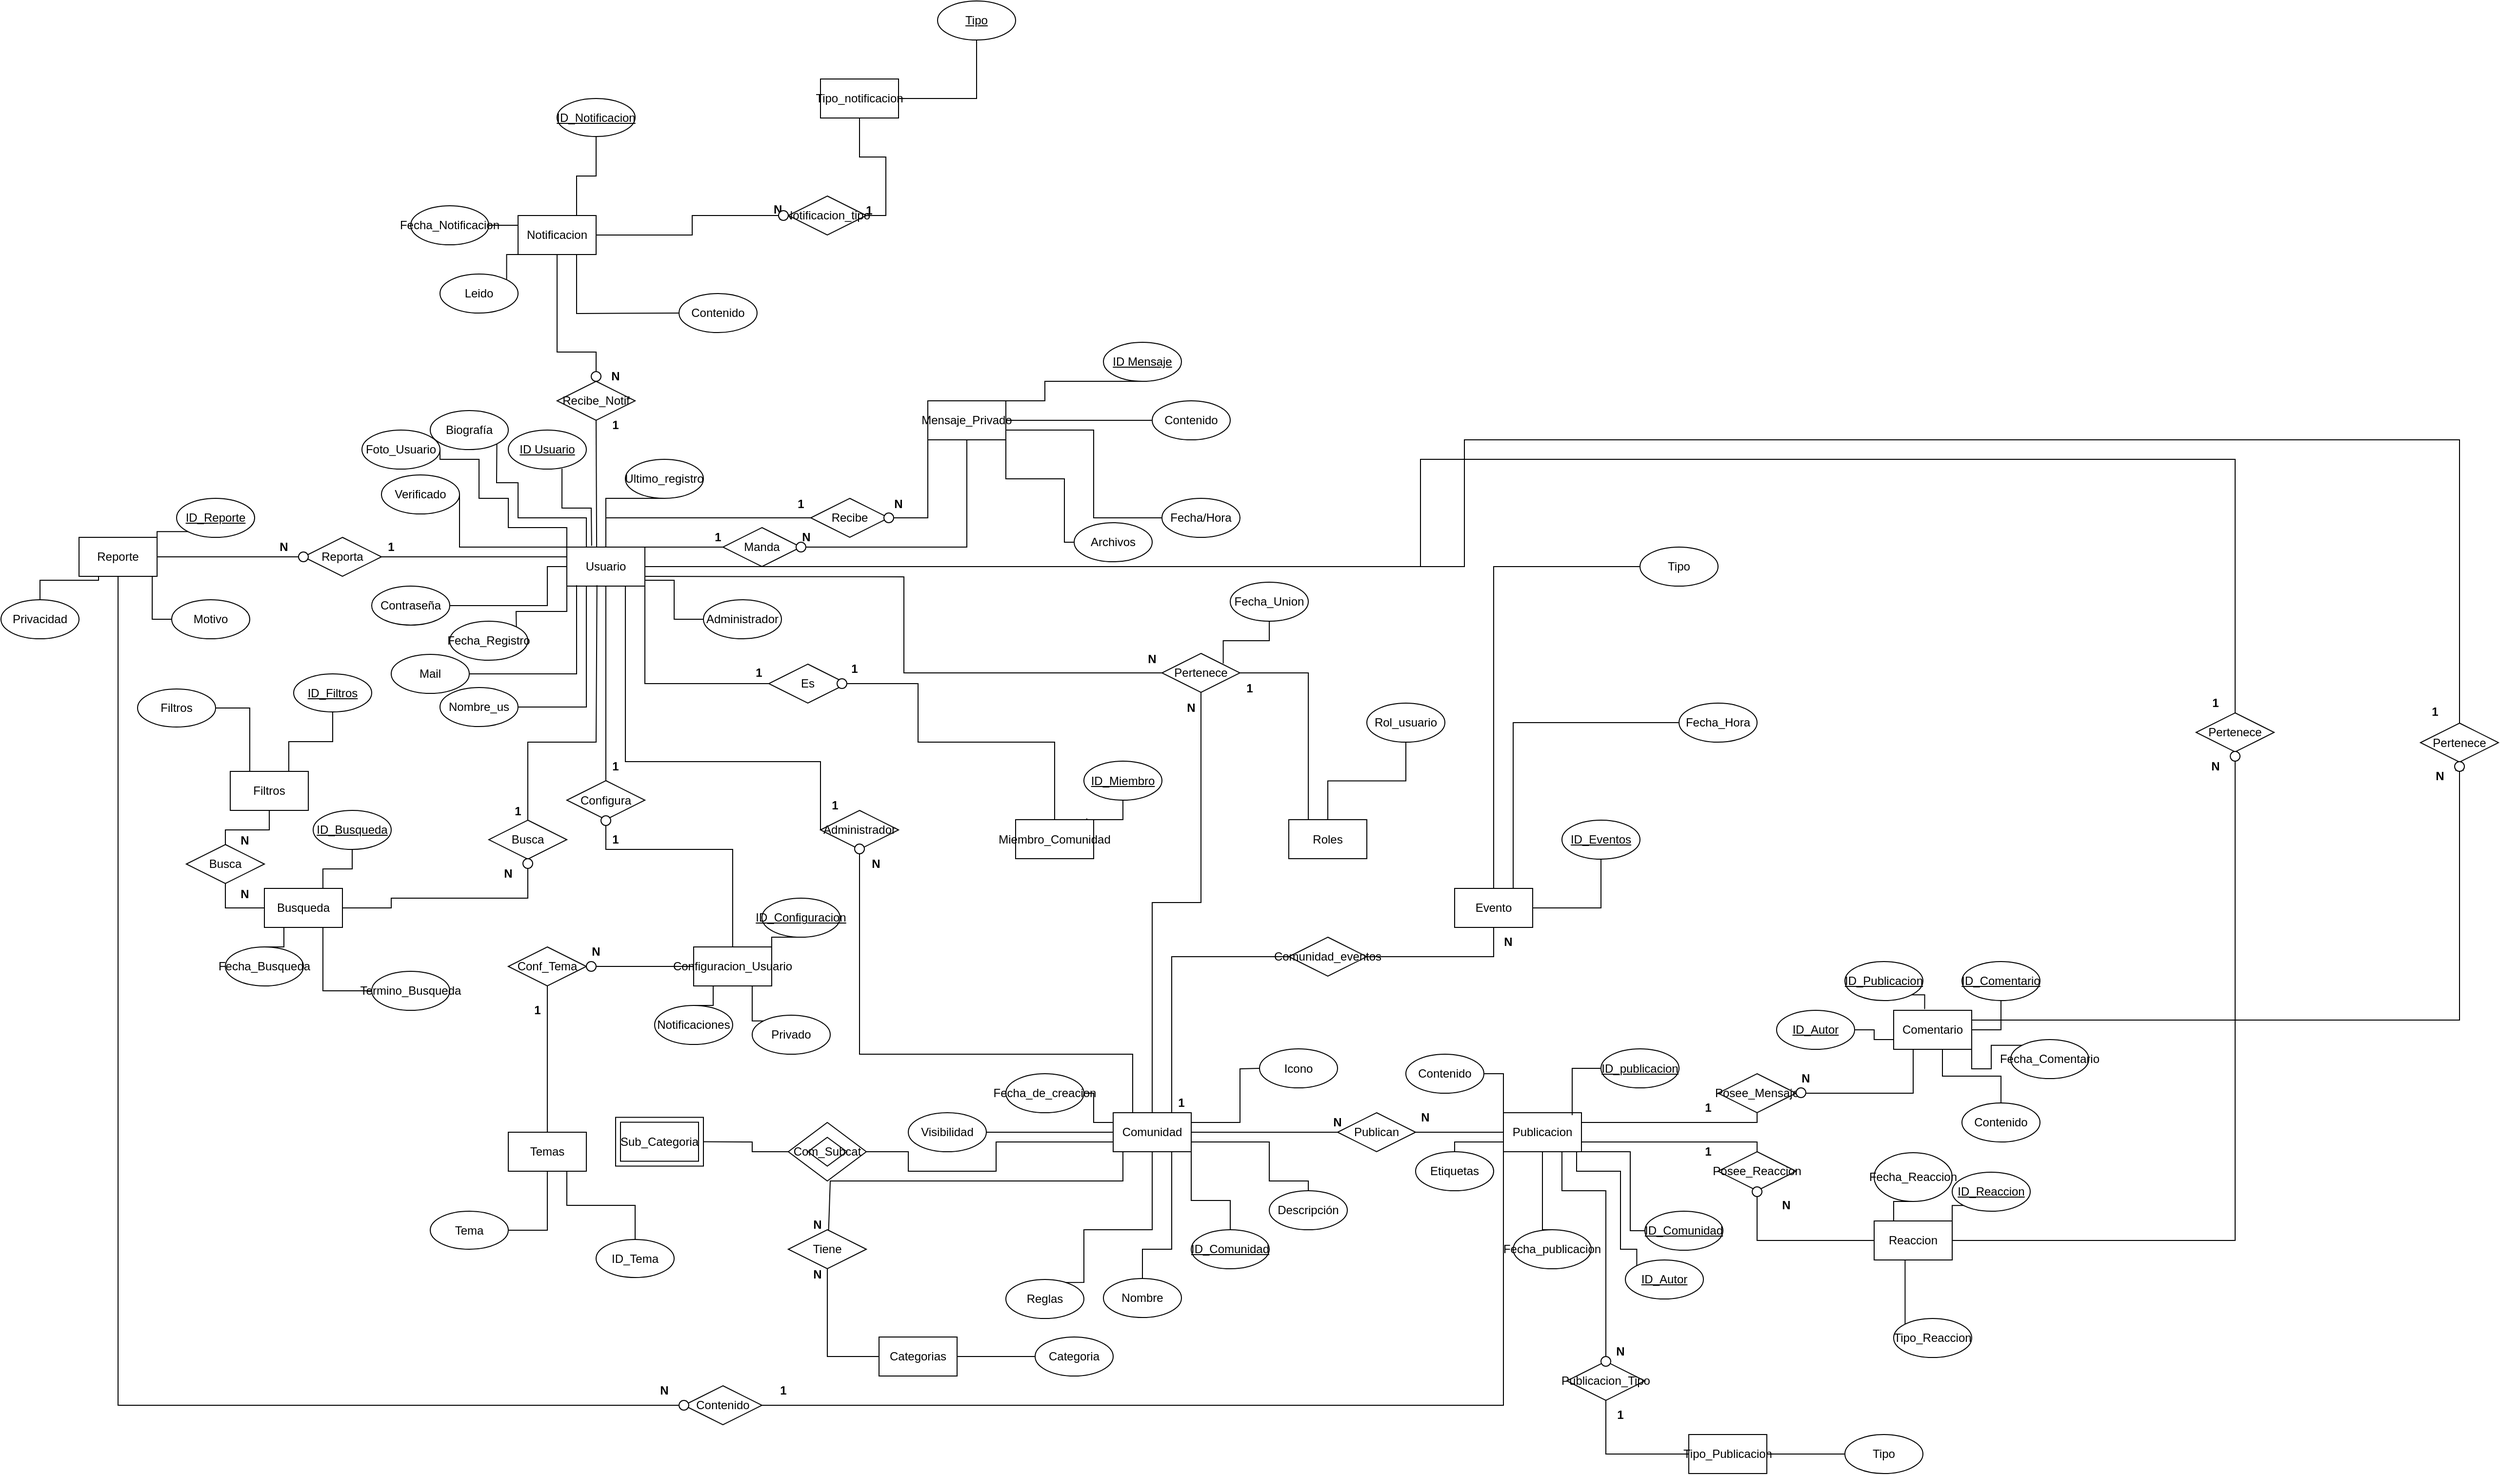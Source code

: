 <mxfile version="24.7.8">
  <diagram name="Página-1" id="hF79kFRTJ4i_AL0IXlp7">
    <mxGraphModel dx="3382" dy="2166" grid="1" gridSize="10" guides="1" tooltips="1" connect="1" arrows="1" fold="1" page="1" pageScale="1" pageWidth="827" pageHeight="1169" math="0" shadow="0">
      <root>
        <mxCell id="0" />
        <mxCell id="1" parent="0" />
        <mxCell id="GgwAyLypPOXxcSF4GRUO-72" style="edgeStyle=orthogonalEdgeStyle;rounded=0;orthogonalLoop=1;jettySize=auto;html=1;exitX=1;exitY=0.85;exitDx=0;exitDy=0;entryX=0;entryY=0.5;entryDx=0;entryDy=0;endArrow=none;endFill=0;exitPerimeter=0;" parent="1" source="eUamJ46WJXVYtOZnZ2tq-1" target="GgwAyLypPOXxcSF4GRUO-71" edge="1">
          <mxGeometry relative="1" as="geometry" />
        </mxCell>
        <mxCell id="SoZWfXqqHIftanvcTOF--17" style="edgeStyle=orthogonalEdgeStyle;rounded=0;orthogonalLoop=1;jettySize=auto;html=1;exitX=0.75;exitY=1;exitDx=0;exitDy=0;entryX=0;entryY=0.5;entryDx=0;entryDy=0;endArrow=none;endFill=0;" parent="1" source="eUamJ46WJXVYtOZnZ2tq-1" target="SoZWfXqqHIftanvcTOF--18" edge="1">
          <mxGeometry relative="1" as="geometry">
            <mxPoint x="-430" y="480" as="targetPoint" />
            <Array as="points">
              <mxPoint x="-600" y="380" />
              <mxPoint x="-400" y="380" />
            </Array>
          </mxGeometry>
        </mxCell>
        <mxCell id="SoZWfXqqHIftanvcTOF--20" style="edgeStyle=orthogonalEdgeStyle;rounded=0;orthogonalLoop=1;jettySize=auto;html=1;entryX=0;entryY=0.5;entryDx=0;entryDy=0;endArrow=none;endFill=0;" parent="1" target="mnU41nf2ksdHLFMF80QC-111" edge="1">
          <mxGeometry relative="1" as="geometry">
            <mxPoint x="-580" y="190" as="sourcePoint" />
          </mxGeometry>
        </mxCell>
        <mxCell id="SoZWfXqqHIftanvcTOF--38" style="edgeStyle=orthogonalEdgeStyle;rounded=0;orthogonalLoop=1;jettySize=auto;html=1;exitX=1;exitY=0.5;exitDx=0;exitDy=0;entryX=0.5;entryY=0;entryDx=0;entryDy=0;endArrow=none;endFill=0;" parent="1" source="eUamJ46WJXVYtOZnZ2tq-1" target="SoZWfXqqHIftanvcTOF--39" edge="1">
          <mxGeometry relative="1" as="geometry">
            <mxPoint x="240" y="-60" as="targetPoint" />
            <Array as="points">
              <mxPoint x="215" y="180" />
              <mxPoint x="215" y="70" />
              <mxPoint x="1050" y="70" />
            </Array>
          </mxGeometry>
        </mxCell>
        <mxCell id="SoZWfXqqHIftanvcTOF--45" style="edgeStyle=orthogonalEdgeStyle;rounded=0;orthogonalLoop=1;jettySize=auto;html=1;exitX=1;exitY=0.5;exitDx=0;exitDy=0;entryX=0.5;entryY=0;entryDx=0;entryDy=0;endArrow=none;endFill=0;" parent="1" source="eUamJ46WJXVYtOZnZ2tq-1" target="SoZWfXqqHIftanvcTOF--46" edge="1">
          <mxGeometry relative="1" as="geometry">
            <mxPoint x="270" y="30" as="targetPoint" />
            <Array as="points">
              <mxPoint x="260" y="180" />
              <mxPoint x="260" y="50" />
              <mxPoint x="1280" y="50" />
            </Array>
          </mxGeometry>
        </mxCell>
        <mxCell id="eUamJ46WJXVYtOZnZ2tq-1" value="Usuario" style="rounded=0;whiteSpace=wrap;html=1;" parent="1" vertex="1">
          <mxGeometry x="-660" y="160" width="80" height="40" as="geometry" />
        </mxCell>
        <mxCell id="eu0uJTuMQPf-3rUUpTL6-2" value="Mensaje_Privado" style="rounded=0;whiteSpace=wrap;html=1;" parent="1" vertex="1">
          <mxGeometry x="-290" y="10" width="80" height="40" as="geometry" />
        </mxCell>
        <mxCell id="eu0uJTuMQPf-3rUUpTL6-3" value="Manda" style="rhombus;whiteSpace=wrap;html=1;" parent="1" vertex="1">
          <mxGeometry x="-500" y="140" width="80" height="40" as="geometry" />
        </mxCell>
        <mxCell id="eu0uJTuMQPf-3rUUpTL6-4" value="" style="endArrow=none;html=1;rounded=0;exitX=1;exitY=0;exitDx=0;exitDy=0;entryX=0;entryY=0.5;entryDx=0;entryDy=0;" parent="1" source="eUamJ46WJXVYtOZnZ2tq-1" target="eu0uJTuMQPf-3rUUpTL6-3" edge="1">
          <mxGeometry width="50" height="50" relative="1" as="geometry">
            <mxPoint x="-570" y="160" as="sourcePoint" />
            <mxPoint x="-520" y="110" as="targetPoint" />
          </mxGeometry>
        </mxCell>
        <mxCell id="eu0uJTuMQPf-3rUUpTL6-5" value="" style="endArrow=none;html=1;rounded=0;exitX=1;exitY=0.5;exitDx=0;exitDy=0;entryX=0.5;entryY=1;entryDx=0;entryDy=0;" parent="1" source="eu0uJTuMQPf-3rUUpTL6-3" target="eu0uJTuMQPf-3rUUpTL6-2" edge="1">
          <mxGeometry width="50" height="50" relative="1" as="geometry">
            <mxPoint x="-410" y="170" as="sourcePoint" />
            <mxPoint x="-360" y="120" as="targetPoint" />
            <Array as="points">
              <mxPoint x="-250" y="160" />
            </Array>
          </mxGeometry>
        </mxCell>
        <mxCell id="eu0uJTuMQPf-3rUUpTL6-6" value="Recibe" style="rhombus;whiteSpace=wrap;html=1;" parent="1" vertex="1">
          <mxGeometry x="-410" y="110" width="80" height="40" as="geometry" />
        </mxCell>
        <mxCell id="eu0uJTuMQPf-3rUUpTL6-7" value="" style="endArrow=none;html=1;rounded=0;entryX=0;entryY=0.5;entryDx=0;entryDy=0;exitX=1;exitY=0.5;exitDx=0;exitDy=0;" parent="1" source="eu0uJTuMQPf-3rUUpTL6-6" target="eu0uJTuMQPf-3rUUpTL6-2" edge="1">
          <mxGeometry width="50" height="50" relative="1" as="geometry">
            <mxPoint x="-420" y="130" as="sourcePoint" />
            <mxPoint x="-300" y="160" as="targetPoint" />
            <Array as="points">
              <mxPoint x="-290" y="130" />
            </Array>
          </mxGeometry>
        </mxCell>
        <mxCell id="eu0uJTuMQPf-3rUUpTL6-11" value="" style="endArrow=none;html=1;rounded=0;exitX=1;exitY=0;exitDx=0;exitDy=0;entryX=0.5;entryY=1;entryDx=0;entryDy=0;" parent="1" source="eu0uJTuMQPf-3rUUpTL6-2" target="eu0uJTuMQPf-3rUUpTL6-12" edge="1">
          <mxGeometry width="50" height="50" relative="1" as="geometry">
            <mxPoint x="-200" y="150" as="sourcePoint" />
            <mxPoint x="-150" y="100" as="targetPoint" />
            <Array as="points">
              <mxPoint x="-170" y="10" />
              <mxPoint x="-170" y="-10" />
            </Array>
          </mxGeometry>
        </mxCell>
        <mxCell id="eu0uJTuMQPf-3rUUpTL6-12" value="&lt;u&gt;ID Mensaje&lt;/u&gt;" style="ellipse;whiteSpace=wrap;html=1;" parent="1" vertex="1">
          <mxGeometry x="-110" y="-50" width="80" height="40" as="geometry" />
        </mxCell>
        <mxCell id="pO2mM5zxa5jk80CETfTJ-2" value="&lt;u&gt;ID Usuario&lt;/u&gt;" style="ellipse;whiteSpace=wrap;html=1;" parent="1" vertex="1">
          <mxGeometry x="-720" y="40" width="80" height="40" as="geometry" />
        </mxCell>
        <mxCell id="pO2mM5zxa5jk80CETfTJ-3" value="Contenido" style="ellipse;whiteSpace=wrap;html=1;" parent="1" vertex="1">
          <mxGeometry x="-60" y="10" width="80" height="40" as="geometry" />
        </mxCell>
        <mxCell id="pO2mM5zxa5jk80CETfTJ-4" value="" style="endArrow=none;html=1;rounded=0;exitX=1;exitY=0.5;exitDx=0;exitDy=0;entryX=0;entryY=0.5;entryDx=0;entryDy=0;" parent="1" source="eu0uJTuMQPf-3rUUpTL6-2" target="pO2mM5zxa5jk80CETfTJ-3" edge="1">
          <mxGeometry width="50" height="50" relative="1" as="geometry">
            <mxPoint x="-190" y="100" as="sourcePoint" />
            <mxPoint x="-140" y="50" as="targetPoint" />
          </mxGeometry>
        </mxCell>
        <mxCell id="pO2mM5zxa5jk80CETfTJ-5" value="Archivos" style="ellipse;whiteSpace=wrap;html=1;" parent="1" vertex="1">
          <mxGeometry x="-140" y="135" width="80" height="40" as="geometry" />
        </mxCell>
        <mxCell id="pO2mM5zxa5jk80CETfTJ-6" value="" style="endArrow=none;html=1;rounded=0;exitX=1;exitY=1;exitDx=0;exitDy=0;entryX=0;entryY=0.5;entryDx=0;entryDy=0;" parent="1" source="eu0uJTuMQPf-3rUUpTL6-2" target="pO2mM5zxa5jk80CETfTJ-5" edge="1">
          <mxGeometry width="50" height="50" relative="1" as="geometry">
            <mxPoint x="-150" y="140" as="sourcePoint" />
            <mxPoint x="-100" y="90" as="targetPoint" />
            <Array as="points">
              <mxPoint x="-210" y="90" />
              <mxPoint x="-150" y="90" />
              <mxPoint x="-150" y="155" />
            </Array>
          </mxGeometry>
        </mxCell>
        <mxCell id="pO2mM5zxa5jk80CETfTJ-7" value="Mail" style="ellipse;whiteSpace=wrap;html=1;" parent="1" vertex="1">
          <mxGeometry x="-840" y="270" width="80" height="40" as="geometry" />
        </mxCell>
        <mxCell id="pO2mM5zxa5jk80CETfTJ-11" value="Nombre_us" style="ellipse;whiteSpace=wrap;html=1;" parent="1" vertex="1">
          <mxGeometry x="-790" y="304" width="80" height="40" as="geometry" />
        </mxCell>
        <mxCell id="pO2mM5zxa5jk80CETfTJ-13" value="Verificado" style="ellipse;whiteSpace=wrap;html=1;" parent="1" vertex="1">
          <mxGeometry x="-850" y="86" width="80" height="40" as="geometry" />
        </mxCell>
        <mxCell id="pO2mM5zxa5jk80CETfTJ-14" value="" style="endArrow=none;html=1;rounded=0;entryX=1;entryY=0.5;entryDx=0;entryDy=0;exitX=0;exitY=0;exitDx=0;exitDy=0;" parent="1" source="eUamJ46WJXVYtOZnZ2tq-1" target="pO2mM5zxa5jk80CETfTJ-13" edge="1">
          <mxGeometry width="50" height="50" relative="1" as="geometry">
            <mxPoint x="-730" y="290" as="sourcePoint" />
            <mxPoint x="-700" y="140" as="targetPoint" />
            <Array as="points">
              <mxPoint x="-720" y="160" />
              <mxPoint x="-770" y="160" />
            </Array>
          </mxGeometry>
        </mxCell>
        <mxCell id="pO2mM5zxa5jk80CETfTJ-15" value="Contraseña" style="ellipse;whiteSpace=wrap;html=1;" parent="1" vertex="1">
          <mxGeometry x="-860" y="200" width="80" height="40" as="geometry" />
        </mxCell>
        <mxCell id="pO2mM5zxa5jk80CETfTJ-16" value="" style="endArrow=none;html=1;rounded=0;exitX=1;exitY=0.5;exitDx=0;exitDy=0;entryX=0;entryY=0.5;entryDx=0;entryDy=0;" parent="1" source="pO2mM5zxa5jk80CETfTJ-15" target="eUamJ46WJXVYtOZnZ2tq-1" edge="1">
          <mxGeometry width="50" height="50" relative="1" as="geometry">
            <mxPoint x="-700" y="220" as="sourcePoint" />
            <mxPoint x="-620" y="230" as="targetPoint" />
            <Array as="points">
              <mxPoint x="-680" y="220" />
              <mxPoint x="-680" y="200" />
              <mxPoint x="-680" y="180" />
            </Array>
          </mxGeometry>
        </mxCell>
        <mxCell id="pO2mM5zxa5jk80CETfTJ-17" value="Fecha_Registro" style="ellipse;whiteSpace=wrap;html=1;" parent="1" vertex="1">
          <mxGeometry x="-780" y="236" width="80" height="40" as="geometry" />
        </mxCell>
        <mxCell id="pO2mM5zxa5jk80CETfTJ-18" value="" style="endArrow=none;html=1;rounded=0;exitX=1;exitY=0;exitDx=0;exitDy=0;entryX=0;entryY=1;entryDx=0;entryDy=0;" parent="1" source="pO2mM5zxa5jk80CETfTJ-17" target="eUamJ46WJXVYtOZnZ2tq-1" edge="1">
          <mxGeometry width="50" height="50" relative="1" as="geometry">
            <mxPoint x="-700" y="300" as="sourcePoint" />
            <mxPoint x="-600" y="290" as="targetPoint" />
            <Array as="points">
              <mxPoint x="-712" y="226" />
              <mxPoint x="-660" y="226" />
            </Array>
          </mxGeometry>
        </mxCell>
        <mxCell id="pO2mM5zxa5jk80CETfTJ-19" value="Ultimo_registro" style="ellipse;whiteSpace=wrap;html=1;" parent="1" vertex="1">
          <mxGeometry x="-600" y="70" width="80" height="40" as="geometry" />
        </mxCell>
        <mxCell id="pO2mM5zxa5jk80CETfTJ-20" value="" style="endArrow=none;html=1;rounded=0;exitX=0.5;exitY=1;exitDx=0;exitDy=0;entryX=0.5;entryY=0;entryDx=0;entryDy=0;" parent="1" source="pO2mM5zxa5jk80CETfTJ-19" target="eUamJ46WJXVYtOZnZ2tq-1" edge="1">
          <mxGeometry width="50" height="50" relative="1" as="geometry">
            <mxPoint x="-640" y="320" as="sourcePoint" />
            <mxPoint x="-590" y="270" as="targetPoint" />
            <Array as="points">
              <mxPoint x="-620" y="110" />
            </Array>
          </mxGeometry>
        </mxCell>
        <mxCell id="pO2mM5zxa5jk80CETfTJ-21" value="Biografía" style="ellipse;whiteSpace=wrap;html=1;" parent="1" vertex="1">
          <mxGeometry x="-800" y="20" width="80" height="40" as="geometry" />
        </mxCell>
        <mxCell id="pO2mM5zxa5jk80CETfTJ-22" value="" style="endArrow=none;html=1;rounded=0;exitX=0.25;exitY=0;exitDx=0;exitDy=0;entryX=1;entryY=1;entryDx=0;entryDy=0;" parent="1" source="eUamJ46WJXVYtOZnZ2tq-1" target="pO2mM5zxa5jk80CETfTJ-21" edge="1">
          <mxGeometry width="50" height="50" relative="1" as="geometry">
            <mxPoint x="-860" y="90" as="sourcePoint" />
            <mxPoint x="-810" y="40" as="targetPoint" />
            <Array as="points">
              <mxPoint x="-640" y="130" />
              <mxPoint x="-710" y="130" />
              <mxPoint x="-710" y="94" />
              <mxPoint x="-732" y="94" />
            </Array>
          </mxGeometry>
        </mxCell>
        <mxCell id="pO2mM5zxa5jk80CETfTJ-24" value="" style="endArrow=none;html=1;rounded=0;exitX=0;exitY=0;exitDx=0;exitDy=0;entryX=1;entryY=0.5;entryDx=0;entryDy=0;" parent="1" source="eUamJ46WJXVYtOZnZ2tq-1" target="pO2mM5zxa5jk80CETfTJ-25" edge="1">
          <mxGeometry width="50" height="50" relative="1" as="geometry">
            <mxPoint x="-910" y="160" as="sourcePoint" />
            <mxPoint x="-870" y="170" as="targetPoint" />
            <Array as="points">
              <mxPoint x="-660" y="140" />
              <mxPoint x="-700" y="140" />
              <mxPoint x="-720" y="140" />
              <mxPoint x="-720" y="110" />
              <mxPoint x="-750" y="110" />
              <mxPoint x="-750" y="70" />
              <mxPoint x="-790" y="70" />
            </Array>
          </mxGeometry>
        </mxCell>
        <mxCell id="pO2mM5zxa5jk80CETfTJ-25" value="Foto_Usuario" style="ellipse;whiteSpace=wrap;html=1;" parent="1" vertex="1">
          <mxGeometry x="-870" y="40" width="80" height="40" as="geometry" />
        </mxCell>
        <mxCell id="pO2mM5zxa5jk80CETfTJ-28" style="edgeStyle=orthogonalEdgeStyle;rounded=0;orthogonalLoop=1;jettySize=auto;html=1;exitX=0.5;exitY=1;exitDx=0;exitDy=0;" parent="1" edge="1">
          <mxGeometry relative="1" as="geometry">
            <mxPoint x="-200" y="170.0" as="sourcePoint" />
            <mxPoint x="-200" y="170.0" as="targetPoint" />
          </mxGeometry>
        </mxCell>
        <mxCell id="pO2mM5zxa5jk80CETfTJ-31" value="Fecha/Hora" style="ellipse;whiteSpace=wrap;html=1;" parent="1" vertex="1">
          <mxGeometry x="-50" y="110" width="80" height="40" as="geometry" />
        </mxCell>
        <mxCell id="pO2mM5zxa5jk80CETfTJ-33" value="" style="endArrow=none;html=1;rounded=0;exitX=1;exitY=0.75;exitDx=0;exitDy=0;entryX=0;entryY=0.5;entryDx=0;entryDy=0;" parent="1" source="eu0uJTuMQPf-3rUUpTL6-2" target="pO2mM5zxa5jk80CETfTJ-31" edge="1">
          <mxGeometry width="50" height="50" relative="1" as="geometry">
            <mxPoint x="-70" y="210" as="sourcePoint" />
            <mxPoint x="-20" y="160" as="targetPoint" />
            <Array as="points">
              <mxPoint x="-120" y="40" />
              <mxPoint x="-120" y="130" />
            </Array>
          </mxGeometry>
        </mxCell>
        <mxCell id="WTkBKgrAZ76Pxeq1mriy-6" style="edgeStyle=orthogonalEdgeStyle;rounded=0;orthogonalLoop=1;jettySize=auto;html=1;exitX=0.75;exitY=0;exitDx=0;exitDy=0;entryX=0;entryY=0.5;entryDx=0;entryDy=0;endArrow=none;endFill=0;" parent="1" source="pO2mM5zxa5jk80CETfTJ-34" target="WTkBKgrAZ76Pxeq1mriy-1" edge="1">
          <mxGeometry relative="1" as="geometry" />
        </mxCell>
        <mxCell id="SoZWfXqqHIftanvcTOF--15" style="edgeStyle=orthogonalEdgeStyle;rounded=0;orthogonalLoop=1;jettySize=auto;html=1;exitX=0.25;exitY=0;exitDx=0;exitDy=0;entryX=0.5;entryY=1;entryDx=0;entryDy=0;endArrow=none;endFill=0;" parent="1" source="pO2mM5zxa5jk80CETfTJ-34" target="SoZWfXqqHIftanvcTOF--18" edge="1">
          <mxGeometry relative="1" as="geometry">
            <mxPoint x="-360" y="480" as="targetPoint" />
            <Array as="points">
              <mxPoint x="-80" y="680" />
              <mxPoint x="-360" y="680" />
            </Array>
          </mxGeometry>
        </mxCell>
        <mxCell id="SoZWfXqqHIftanvcTOF--23" style="edgeStyle=orthogonalEdgeStyle;rounded=0;orthogonalLoop=1;jettySize=auto;html=1;exitX=0.5;exitY=0;exitDx=0;exitDy=0;entryX=0.5;entryY=1;entryDx=0;entryDy=0;endArrow=none;endFill=0;" parent="1" source="pO2mM5zxa5jk80CETfTJ-34" target="mnU41nf2ksdHLFMF80QC-111" edge="1">
          <mxGeometry relative="1" as="geometry" />
        </mxCell>
        <mxCell id="pO2mM5zxa5jk80CETfTJ-34" value="Comunidad" style="rounded=0;whiteSpace=wrap;html=1;" parent="1" vertex="1">
          <mxGeometry x="-100" y="740" width="80" height="40" as="geometry" />
        </mxCell>
        <mxCell id="pO2mM5zxa5jk80CETfTJ-35" value="&lt;u&gt;ID_Comunidad&lt;/u&gt;" style="ellipse;whiteSpace=wrap;html=1;" parent="1" vertex="1">
          <mxGeometry x="-20" y="860" width="80" height="40" as="geometry" />
        </mxCell>
        <mxCell id="pO2mM5zxa5jk80CETfTJ-36" value="" style="endArrow=none;html=1;rounded=0;exitX=0.5;exitY=0;exitDx=0;exitDy=0;entryX=1;entryY=1;entryDx=0;entryDy=0;" parent="1" source="pO2mM5zxa5jk80CETfTJ-35" target="pO2mM5zxa5jk80CETfTJ-34" edge="1">
          <mxGeometry width="50" height="50" relative="1" as="geometry">
            <mxPoint x="170" y="850" as="sourcePoint" />
            <mxPoint x="220" y="800" as="targetPoint" />
            <Array as="points">
              <mxPoint x="20" y="830" />
              <mxPoint x="-20" y="830" />
            </Array>
          </mxGeometry>
        </mxCell>
        <mxCell id="pO2mM5zxa5jk80CETfTJ-37" value="Nombre" style="ellipse;whiteSpace=wrap;html=1;" parent="1" vertex="1">
          <mxGeometry x="-110" y="910" width="80" height="40" as="geometry" />
        </mxCell>
        <mxCell id="pO2mM5zxa5jk80CETfTJ-38" value="Descripción" style="ellipse;whiteSpace=wrap;html=1;" parent="1" vertex="1">
          <mxGeometry x="60" y="820" width="80" height="40" as="geometry" />
        </mxCell>
        <mxCell id="pO2mM5zxa5jk80CETfTJ-39" value="" style="endArrow=none;html=1;rounded=0;entryX=0.5;entryY=0;entryDx=0;entryDy=0;exitX=1;exitY=0.75;exitDx=0;exitDy=0;" parent="1" source="pO2mM5zxa5jk80CETfTJ-34" target="pO2mM5zxa5jk80CETfTJ-38" edge="1">
          <mxGeometry width="50" height="50" relative="1" as="geometry">
            <mxPoint x="-20" y="640" as="sourcePoint" />
            <mxPoint x="30" y="590" as="targetPoint" />
            <Array as="points">
              <mxPoint x="60" y="770" />
              <mxPoint x="60" y="810" />
              <mxPoint x="100" y="810" />
            </Array>
          </mxGeometry>
        </mxCell>
        <mxCell id="pO2mM5zxa5jk80CETfTJ-40" value="" style="endArrow=none;html=1;rounded=0;exitX=0.5;exitY=0;exitDx=0;exitDy=0;" parent="1" source="pO2mM5zxa5jk80CETfTJ-37" edge="1">
          <mxGeometry width="50" height="50" relative="1" as="geometry">
            <mxPoint x="-130" y="890" as="sourcePoint" />
            <mxPoint x="-40" y="780" as="targetPoint" />
            <Array as="points">
              <mxPoint x="-70" y="880" />
              <mxPoint x="-40" y="880" />
            </Array>
          </mxGeometry>
        </mxCell>
        <mxCell id="pO2mM5zxa5jk80CETfTJ-41" value="Icono" style="ellipse;whiteSpace=wrap;html=1;" parent="1" vertex="1">
          <mxGeometry x="50" y="674.5" width="80" height="40" as="geometry" />
        </mxCell>
        <mxCell id="pO2mM5zxa5jk80CETfTJ-42" value="" style="endArrow=none;html=1;rounded=0;entryX=0;entryY=0.5;entryDx=0;entryDy=0;" parent="1" target="pO2mM5zxa5jk80CETfTJ-41" edge="1">
          <mxGeometry width="50" height="50" relative="1" as="geometry">
            <mxPoint x="-20" y="750" as="sourcePoint" />
            <mxPoint x="-20" y="650" as="targetPoint" />
            <Array as="points">
              <mxPoint x="30" y="750" />
              <mxPoint x="30" y="695" />
            </Array>
          </mxGeometry>
        </mxCell>
        <mxCell id="pO2mM5zxa5jk80CETfTJ-44" value="" style="endArrow=none;html=1;rounded=0;entryX=0.5;entryY=1;entryDx=0;entryDy=0;exitX=0.125;exitY=1;exitDx=0;exitDy=0;exitPerimeter=0;" parent="1" source="pO2mM5zxa5jk80CETfTJ-34" target="GgwAyLypPOXxcSF4GRUO-83" edge="1">
          <mxGeometry width="50" height="50" relative="1" as="geometry">
            <mxPoint x="-110" y="800" as="sourcePoint" />
            <mxPoint x="-10" y="670" as="targetPoint" />
            <Array as="points">
              <mxPoint x="-90" y="810" />
              <mxPoint x="-150" y="810" />
              <mxPoint x="-390" y="810" />
            </Array>
          </mxGeometry>
        </mxCell>
        <mxCell id="pO2mM5zxa5jk80CETfTJ-45" value="Reglas" style="ellipse;whiteSpace=wrap;html=1;" parent="1" vertex="1">
          <mxGeometry x="-210" y="911" width="80" height="40" as="geometry" />
        </mxCell>
        <mxCell id="pO2mM5zxa5jk80CETfTJ-46" value="" style="endArrow=none;html=1;rounded=0;entryX=0.764;entryY=0.077;entryDx=0;entryDy=0;entryPerimeter=0;exitX=0.5;exitY=1;exitDx=0;exitDy=0;" parent="1" source="pO2mM5zxa5jk80CETfTJ-34" target="pO2mM5zxa5jk80CETfTJ-45" edge="1">
          <mxGeometry width="50" height="50" relative="1" as="geometry">
            <mxPoint x="-100" y="960" as="sourcePoint" />
            <mxPoint x="190" y="900" as="targetPoint" />
            <Array as="points">
              <mxPoint x="-60" y="860" />
              <mxPoint x="-130" y="860" />
              <mxPoint x="-130" y="914" />
            </Array>
          </mxGeometry>
        </mxCell>
        <mxCell id="pO2mM5zxa5jk80CETfTJ-51" value="Visibilidad" style="ellipse;whiteSpace=wrap;html=1;" parent="1" vertex="1">
          <mxGeometry x="-310" y="740" width="80" height="40" as="geometry" />
        </mxCell>
        <mxCell id="pO2mM5zxa5jk80CETfTJ-52" value="" style="endArrow=none;html=1;rounded=0;exitX=1;exitY=0.5;exitDx=0;exitDy=0;entryX=0;entryY=0.5;entryDx=0;entryDy=0;" parent="1" source="pO2mM5zxa5jk80CETfTJ-51" target="pO2mM5zxa5jk80CETfTJ-34" edge="1">
          <mxGeometry width="50" height="50" relative="1" as="geometry">
            <mxPoint x="-260" y="800" as="sourcePoint" />
            <mxPoint x="-170" y="680" as="targetPoint" />
          </mxGeometry>
        </mxCell>
        <mxCell id="pO2mM5zxa5jk80CETfTJ-53" value="Fecha_de_creacion" style="ellipse;whiteSpace=wrap;html=1;" parent="1" vertex="1">
          <mxGeometry x="-210" y="700" width="80" height="40" as="geometry" />
        </mxCell>
        <mxCell id="pO2mM5zxa5jk80CETfTJ-54" value="" style="endArrow=none;html=1;rounded=0;entryX=1;entryY=0.5;entryDx=0;entryDy=0;exitX=0;exitY=0.25;exitDx=0;exitDy=0;" parent="1" source="pO2mM5zxa5jk80CETfTJ-34" target="pO2mM5zxa5jk80CETfTJ-53" edge="1">
          <mxGeometry width="50" height="50" relative="1" as="geometry">
            <mxPoint x="-390" y="990" as="sourcePoint" />
            <mxPoint x="-340" y="940" as="targetPoint" />
            <Array as="points">
              <mxPoint x="-120" y="750" />
              <mxPoint x="-120" y="720" />
            </Array>
          </mxGeometry>
        </mxCell>
        <mxCell id="mnU41nf2ksdHLFMF80QC-2" value="Miembro_Comunidad" style="rounded=0;whiteSpace=wrap;html=1;" parent="1" vertex="1">
          <mxGeometry x="-200" y="439.5" width="80" height="40" as="geometry" />
        </mxCell>
        <mxCell id="mnU41nf2ksdHLFMF80QC-3" value="&lt;u&gt;ID_Miembro&lt;/u&gt;" style="ellipse;whiteSpace=wrap;html=1;" parent="1" vertex="1">
          <mxGeometry x="-130" y="379.5" width="80" height="40" as="geometry" />
        </mxCell>
        <mxCell id="mnU41nf2ksdHLFMF80QC-7" value="Fecha_Union" style="ellipse;whiteSpace=wrap;html=1;" parent="1" vertex="1">
          <mxGeometry x="20" y="196" width="80" height="40" as="geometry" />
        </mxCell>
        <mxCell id="mnU41nf2ksdHLFMF80QC-10" style="edgeStyle=orthogonalEdgeStyle;rounded=0;orthogonalLoop=1;jettySize=auto;html=1;exitX=0.5;exitY=1;exitDx=0;exitDy=0;entryX=0.912;entryY=-0.031;entryDx=0;entryDy=0;entryPerimeter=0;endArrow=none;endFill=0;" parent="1" source="mnU41nf2ksdHLFMF80QC-3" target="mnU41nf2ksdHLFMF80QC-2" edge="1">
          <mxGeometry relative="1" as="geometry" />
        </mxCell>
        <mxCell id="mnU41nf2ksdHLFMF80QC-13" value="Publicacion" style="rounded=0;whiteSpace=wrap;html=1;" parent="1" vertex="1">
          <mxGeometry x="300" y="740" width="80" height="40" as="geometry" />
        </mxCell>
        <mxCell id="mnU41nf2ksdHLFMF80QC-14" value="&lt;u&gt;ID_publicacion&lt;/u&gt;" style="ellipse;whiteSpace=wrap;html=1;" parent="1" vertex="1">
          <mxGeometry x="400" y="674.5" width="80" height="40" as="geometry" />
        </mxCell>
        <mxCell id="mnU41nf2ksdHLFMF80QC-26" style="edgeStyle=orthogonalEdgeStyle;rounded=0;orthogonalLoop=1;jettySize=auto;html=1;exitX=0;exitY=0.5;exitDx=0;exitDy=0;endArrow=none;endFill=0;" parent="1" source="mnU41nf2ksdHLFMF80QC-15" edge="1">
          <mxGeometry relative="1" as="geometry">
            <mxPoint x="380" y="770" as="targetPoint" />
            <Array as="points">
              <mxPoint x="430" y="861" />
              <mxPoint x="430" y="780" />
              <mxPoint x="380" y="780" />
            </Array>
          </mxGeometry>
        </mxCell>
        <mxCell id="mnU41nf2ksdHLFMF80QC-15" value="&lt;u&gt;ID_Comunidad&lt;/u&gt;" style="ellipse;whiteSpace=wrap;html=1;" parent="1" vertex="1">
          <mxGeometry x="445" y="841" width="80" height="40" as="geometry" />
        </mxCell>
        <mxCell id="mnU41nf2ksdHLFMF80QC-25" style="edgeStyle=orthogonalEdgeStyle;rounded=0;orthogonalLoop=1;jettySize=auto;html=1;exitX=0;exitY=0;exitDx=0;exitDy=0;entryX=0.938;entryY=1.007;entryDx=0;entryDy=0;endArrow=none;endFill=0;entryPerimeter=0;" parent="1" source="mnU41nf2ksdHLFMF80QC-16" target="mnU41nf2ksdHLFMF80QC-13" edge="1">
          <mxGeometry relative="1" as="geometry">
            <Array as="points">
              <mxPoint x="437" y="880" />
              <mxPoint x="420" y="880" />
              <mxPoint x="420" y="800" />
              <mxPoint x="375" y="800" />
            </Array>
          </mxGeometry>
        </mxCell>
        <mxCell id="mnU41nf2ksdHLFMF80QC-16" value="&lt;u&gt;ID_Autor&lt;/u&gt;" style="ellipse;whiteSpace=wrap;html=1;" parent="1" vertex="1">
          <mxGeometry x="425" y="891" width="80" height="40" as="geometry" />
        </mxCell>
        <mxCell id="mnU41nf2ksdHLFMF80QC-24" style="edgeStyle=orthogonalEdgeStyle;rounded=0;orthogonalLoop=1;jettySize=auto;html=1;exitX=0.5;exitY=0;exitDx=0;exitDy=0;entryX=0.75;entryY=1;entryDx=0;entryDy=0;endArrow=none;endFill=0;" parent="1" source="SoZWfXqqHIftanvcTOF--28" target="mnU41nf2ksdHLFMF80QC-13" edge="1">
          <mxGeometry relative="1" as="geometry">
            <mxPoint x="405" y="980" as="sourcePoint" />
            <Array as="points">
              <mxPoint x="405" y="995" />
              <mxPoint x="405" y="820" />
              <mxPoint x="360" y="820" />
            </Array>
          </mxGeometry>
        </mxCell>
        <mxCell id="mnU41nf2ksdHLFMF80QC-22" style="edgeStyle=orthogonalEdgeStyle;rounded=0;orthogonalLoop=1;jettySize=auto;html=1;exitX=1;exitY=0.5;exitDx=0;exitDy=0;entryX=0;entryY=0;entryDx=0;entryDy=0;endArrow=none;endFill=0;" parent="1" source="mnU41nf2ksdHLFMF80QC-18" target="mnU41nf2ksdHLFMF80QC-13" edge="1">
          <mxGeometry relative="1" as="geometry" />
        </mxCell>
        <mxCell id="mnU41nf2ksdHLFMF80QC-18" value="Contenido" style="ellipse;whiteSpace=wrap;html=1;" parent="1" vertex="1">
          <mxGeometry x="200" y="680" width="80" height="40" as="geometry" />
        </mxCell>
        <mxCell id="mnU41nf2ksdHLFMF80QC-21" style="edgeStyle=orthogonalEdgeStyle;rounded=0;orthogonalLoop=1;jettySize=auto;html=1;exitX=0.5;exitY=0;exitDx=0;exitDy=0;entryX=0.5;entryY=1;entryDx=0;entryDy=0;endArrow=none;endFill=0;" parent="1" source="mnU41nf2ksdHLFMF80QC-19" target="mnU41nf2ksdHLFMF80QC-13" edge="1">
          <mxGeometry relative="1" as="geometry">
            <Array as="points">
              <mxPoint x="340" y="860" />
            </Array>
          </mxGeometry>
        </mxCell>
        <mxCell id="mnU41nf2ksdHLFMF80QC-19" value="Fecha_publicacion" style="ellipse;whiteSpace=wrap;html=1;" parent="1" vertex="1">
          <mxGeometry x="310" y="860" width="80" height="40" as="geometry" />
        </mxCell>
        <mxCell id="mnU41nf2ksdHLFMF80QC-23" style="edgeStyle=orthogonalEdgeStyle;rounded=0;orthogonalLoop=1;jettySize=auto;html=1;exitX=0.5;exitY=0;exitDx=0;exitDy=0;endArrow=none;endFill=0;entryX=0;entryY=0.75;entryDx=0;entryDy=0;" parent="1" source="mnU41nf2ksdHLFMF80QC-20" target="mnU41nf2ksdHLFMF80QC-13" edge="1">
          <mxGeometry relative="1" as="geometry">
            <mxPoint x="310" y="780" as="targetPoint" />
            <Array as="points">
              <mxPoint x="250" y="770" />
            </Array>
          </mxGeometry>
        </mxCell>
        <mxCell id="mnU41nf2ksdHLFMF80QC-20" value="Etiquetas" style="ellipse;whiteSpace=wrap;html=1;" parent="1" vertex="1">
          <mxGeometry x="210" y="780" width="80" height="40" as="geometry" />
        </mxCell>
        <mxCell id="mnU41nf2ksdHLFMF80QC-27" style="edgeStyle=orthogonalEdgeStyle;rounded=0;orthogonalLoop=1;jettySize=auto;html=1;exitX=0;exitY=0.5;exitDx=0;exitDy=0;entryX=0.881;entryY=0.063;entryDx=0;entryDy=0;entryPerimeter=0;endArrow=none;endFill=0;" parent="1" source="mnU41nf2ksdHLFMF80QC-14" target="mnU41nf2ksdHLFMF80QC-13" edge="1">
          <mxGeometry relative="1" as="geometry" />
        </mxCell>
        <mxCell id="SoZWfXqqHIftanvcTOF--52" style="edgeStyle=orthogonalEdgeStyle;rounded=0;orthogonalLoop=1;jettySize=auto;html=1;exitX=1;exitY=0.25;exitDx=0;exitDy=0;entryX=0.5;entryY=1;entryDx=0;entryDy=0;" parent="1" source="mnU41nf2ksdHLFMF80QC-28" target="SoZWfXqqHIftanvcTOF--46" edge="1">
          <mxGeometry relative="1" as="geometry" />
        </mxCell>
        <mxCell id="mnU41nf2ksdHLFMF80QC-28" value="Comentario" style="rounded=0;whiteSpace=wrap;html=1;" parent="1" vertex="1">
          <mxGeometry x="700" y="635" width="80" height="40" as="geometry" />
        </mxCell>
        <mxCell id="mnU41nf2ksdHLFMF80QC-34" style="edgeStyle=orthogonalEdgeStyle;rounded=0;orthogonalLoop=1;jettySize=auto;html=1;exitX=0.5;exitY=1;exitDx=0;exitDy=0;entryX=1;entryY=0.5;entryDx=0;entryDy=0;endArrow=none;endFill=0;" parent="1" source="mnU41nf2ksdHLFMF80QC-29" target="mnU41nf2ksdHLFMF80QC-28" edge="1">
          <mxGeometry relative="1" as="geometry" />
        </mxCell>
        <mxCell id="mnU41nf2ksdHLFMF80QC-29" value="&lt;u&gt;ID_Comentario&lt;/u&gt;" style="ellipse;whiteSpace=wrap;html=1;" parent="1" vertex="1">
          <mxGeometry x="770" y="585" width="80" height="40" as="geometry" />
        </mxCell>
        <mxCell id="mnU41nf2ksdHLFMF80QC-30" value="&lt;u&gt;ID_Publicacion&lt;/u&gt;" style="ellipse;whiteSpace=wrap;html=1;" parent="1" vertex="1">
          <mxGeometry x="650" y="585" width="80" height="40" as="geometry" />
        </mxCell>
        <mxCell id="mnU41nf2ksdHLFMF80QC-36" style="edgeStyle=orthogonalEdgeStyle;rounded=0;orthogonalLoop=1;jettySize=auto;html=1;exitX=1;exitY=0.5;exitDx=0;exitDy=0;entryX=0;entryY=0.75;entryDx=0;entryDy=0;endArrow=none;endFill=0;" parent="1" source="mnU41nf2ksdHLFMF80QC-31" target="mnU41nf2ksdHLFMF80QC-28" edge="1">
          <mxGeometry relative="1" as="geometry" />
        </mxCell>
        <mxCell id="mnU41nf2ksdHLFMF80QC-31" value="&lt;u&gt;ID_Autor&lt;/u&gt;" style="ellipse;whiteSpace=wrap;html=1;" parent="1" vertex="1">
          <mxGeometry x="580" y="635" width="80" height="40" as="geometry" />
        </mxCell>
        <mxCell id="mnU41nf2ksdHLFMF80QC-37" style="edgeStyle=orthogonalEdgeStyle;rounded=0;orthogonalLoop=1;jettySize=auto;html=1;exitX=0.5;exitY=0;exitDx=0;exitDy=0;entryX=0.625;entryY=1;entryDx=0;entryDy=0;entryPerimeter=0;endArrow=none;endFill=0;" parent="1" source="mnU41nf2ksdHLFMF80QC-32" target="mnU41nf2ksdHLFMF80QC-28" edge="1">
          <mxGeometry relative="1" as="geometry" />
        </mxCell>
        <mxCell id="mnU41nf2ksdHLFMF80QC-32" value="Contenido" style="ellipse;whiteSpace=wrap;html=1;" parent="1" vertex="1">
          <mxGeometry x="770" y="730" width="80" height="40" as="geometry" />
        </mxCell>
        <mxCell id="mnU41nf2ksdHLFMF80QC-38" style="edgeStyle=orthogonalEdgeStyle;rounded=0;orthogonalLoop=1;jettySize=auto;html=1;exitX=0;exitY=0;exitDx=0;exitDy=0;entryX=1;entryY=1;entryDx=0;entryDy=0;endArrow=none;endFill=0;" parent="1" source="mnU41nf2ksdHLFMF80QC-33" target="mnU41nf2ksdHLFMF80QC-28" edge="1">
          <mxGeometry relative="1" as="geometry" />
        </mxCell>
        <mxCell id="mnU41nf2ksdHLFMF80QC-33" value="Fecha_Comentario" style="ellipse;whiteSpace=wrap;html=1;" parent="1" vertex="1">
          <mxGeometry x="820" y="665" width="80" height="40" as="geometry" />
        </mxCell>
        <mxCell id="mnU41nf2ksdHLFMF80QC-35" style="edgeStyle=orthogonalEdgeStyle;rounded=0;orthogonalLoop=1;jettySize=auto;html=1;exitX=1;exitY=1;exitDx=0;exitDy=0;entryX=0.397;entryY=-0.031;entryDx=0;entryDy=0;entryPerimeter=0;endArrow=none;endFill=0;" parent="1" source="mnU41nf2ksdHLFMF80QC-30" target="mnU41nf2ksdHLFMF80QC-28" edge="1">
          <mxGeometry relative="1" as="geometry" />
        </mxCell>
        <mxCell id="SoZWfXqqHIftanvcTOF--40" style="edgeStyle=orthogonalEdgeStyle;rounded=0;orthogonalLoop=1;jettySize=auto;html=1;exitX=1;exitY=0.5;exitDx=0;exitDy=0;entryX=0.5;entryY=1;entryDx=0;entryDy=0;endArrow=none;endFill=0;" parent="1" source="mnU41nf2ksdHLFMF80QC-39" target="SoZWfXqqHIftanvcTOF--39" edge="1">
          <mxGeometry relative="1" as="geometry" />
        </mxCell>
        <mxCell id="mnU41nf2ksdHLFMF80QC-39" value="Reaccion" style="rounded=0;whiteSpace=wrap;html=1;" parent="1" vertex="1">
          <mxGeometry x="680" y="851" width="80" height="40" as="geometry" />
        </mxCell>
        <mxCell id="mnU41nf2ksdHLFMF80QC-46" style="edgeStyle=orthogonalEdgeStyle;rounded=0;orthogonalLoop=1;jettySize=auto;html=1;exitX=0;exitY=1;exitDx=0;exitDy=0;entryX=1;entryY=0;entryDx=0;entryDy=0;endArrow=none;endFill=0;" parent="1" source="mnU41nf2ksdHLFMF80QC-40" target="mnU41nf2ksdHLFMF80QC-39" edge="1">
          <mxGeometry relative="1" as="geometry" />
        </mxCell>
        <mxCell id="mnU41nf2ksdHLFMF80QC-40" value="&lt;u&gt;ID_Reaccion&lt;/u&gt;" style="ellipse;whiteSpace=wrap;html=1;" parent="1" vertex="1">
          <mxGeometry x="760" y="801" width="80" height="40" as="geometry" />
        </mxCell>
        <mxCell id="mnU41nf2ksdHLFMF80QC-49" style="edgeStyle=orthogonalEdgeStyle;rounded=0;orthogonalLoop=1;jettySize=auto;html=1;exitX=0;exitY=0;exitDx=0;exitDy=0;endArrow=none;endFill=0;" parent="1" source="mnU41nf2ksdHLFMF80QC-43" target="mnU41nf2ksdHLFMF80QC-39" edge="1">
          <mxGeometry relative="1" as="geometry">
            <Array as="points">
              <mxPoint x="712" y="901" />
              <mxPoint x="712" y="901" />
            </Array>
          </mxGeometry>
        </mxCell>
        <mxCell id="mnU41nf2ksdHLFMF80QC-43" value="Tipo_Reaccion" style="ellipse;whiteSpace=wrap;html=1;" parent="1" vertex="1">
          <mxGeometry x="700" y="951" width="80" height="40" as="geometry" />
        </mxCell>
        <mxCell id="mnU41nf2ksdHLFMF80QC-45" style="edgeStyle=orthogonalEdgeStyle;rounded=0;orthogonalLoop=1;jettySize=auto;html=1;exitX=0.5;exitY=1;exitDx=0;exitDy=0;entryX=0.25;entryY=0;entryDx=0;entryDy=0;endArrow=none;endFill=0;" parent="1" source="mnU41nf2ksdHLFMF80QC-44" target="mnU41nf2ksdHLFMF80QC-39" edge="1">
          <mxGeometry relative="1" as="geometry" />
        </mxCell>
        <mxCell id="mnU41nf2ksdHLFMF80QC-44" value="Fecha_Reaccion" style="ellipse;whiteSpace=wrap;html=1;" parent="1" vertex="1">
          <mxGeometry x="680" y="781" width="80" height="50" as="geometry" />
        </mxCell>
        <mxCell id="GgwAyLypPOXxcSF4GRUO-37" style="edgeStyle=orthogonalEdgeStyle;rounded=0;orthogonalLoop=1;jettySize=auto;html=1;exitX=1;exitY=0.5;exitDx=0;exitDy=0;entryX=0;entryY=0.5;entryDx=0;entryDy=0;" parent="1" source="mnU41nf2ksdHLFMF80QC-50" target="GgwAyLypPOXxcSF4GRUO-36" edge="1">
          <mxGeometry relative="1" as="geometry" />
        </mxCell>
        <mxCell id="yIRU0r7JxazZIxaViONJ-8" style="edgeStyle=orthogonalEdgeStyle;rounded=0;orthogonalLoop=1;jettySize=auto;html=1;exitX=0.75;exitY=0;exitDx=0;exitDy=0;entryX=0.5;entryY=1;entryDx=0;entryDy=0;endArrow=none;endFill=0;" edge="1" parent="1" source="mnU41nf2ksdHLFMF80QC-50" target="yIRU0r7JxazZIxaViONJ-7">
          <mxGeometry relative="1" as="geometry" />
        </mxCell>
        <mxCell id="mnU41nf2ksdHLFMF80QC-50" value="Notificacion" style="rounded=0;whiteSpace=wrap;html=1;" parent="1" vertex="1">
          <mxGeometry x="-710" y="-180" width="80" height="40" as="geometry" />
        </mxCell>
        <mxCell id="mnU41nf2ksdHLFMF80QC-61" style="edgeStyle=orthogonalEdgeStyle;rounded=0;orthogonalLoop=1;jettySize=auto;html=1;exitX=0.5;exitY=0;exitDx=0;exitDy=0;entryX=0.75;entryY=1;entryDx=0;entryDy=0;endArrow=none;endFill=0;" parent="1" target="mnU41nf2ksdHLFMF80QC-50" edge="1">
          <mxGeometry relative="1" as="geometry">
            <mxPoint x="-540" y="-80" as="sourcePoint" />
          </mxGeometry>
        </mxCell>
        <mxCell id="mnU41nf2ksdHLFMF80QC-54" value="Contenido" style="ellipse;whiteSpace=wrap;html=1;" parent="1" vertex="1">
          <mxGeometry x="-545" y="-100" width="80" height="40" as="geometry" />
        </mxCell>
        <mxCell id="mnU41nf2ksdHLFMF80QC-62" style="edgeStyle=orthogonalEdgeStyle;rounded=0;orthogonalLoop=1;jettySize=auto;html=1;exitX=1;exitY=0;exitDx=0;exitDy=0;entryX=0.25;entryY=1;entryDx=0;entryDy=0;endArrow=none;endFill=0;" parent="1" source="mnU41nf2ksdHLFMF80QC-55" target="mnU41nf2ksdHLFMF80QC-50" edge="1">
          <mxGeometry relative="1" as="geometry" />
        </mxCell>
        <mxCell id="mnU41nf2ksdHLFMF80QC-55" value="Leido" style="ellipse;whiteSpace=wrap;html=1;" parent="1" vertex="1">
          <mxGeometry x="-790" y="-120" width="80" height="40" as="geometry" />
        </mxCell>
        <mxCell id="mnU41nf2ksdHLFMF80QC-57" style="edgeStyle=orthogonalEdgeStyle;rounded=0;orthogonalLoop=1;jettySize=auto;html=1;exitX=1;exitY=0.5;exitDx=0;exitDy=0;entryX=0;entryY=0.5;entryDx=0;entryDy=0;endArrow=none;endFill=0;" parent="1" source="mnU41nf2ksdHLFMF80QC-56" target="mnU41nf2ksdHLFMF80QC-50" edge="1">
          <mxGeometry relative="1" as="geometry" />
        </mxCell>
        <mxCell id="mnU41nf2ksdHLFMF80QC-56" value="Fecha_Notificacion" style="ellipse;whiteSpace=wrap;html=1;" parent="1" vertex="1">
          <mxGeometry x="-820" y="-190" width="80" height="40" as="geometry" />
        </mxCell>
        <mxCell id="SoZWfXqqHIftanvcTOF--11" style="edgeStyle=orthogonalEdgeStyle;rounded=0;orthogonalLoop=1;jettySize=auto;html=1;exitX=0;exitY=0.5;exitDx=0;exitDy=0;entryX=0.5;entryY=1;entryDx=0;entryDy=0;endArrow=none;endFill=0;" parent="1" source="mnU41nf2ksdHLFMF80QC-63" target="SoZWfXqqHIftanvcTOF--9" edge="1">
          <mxGeometry relative="1" as="geometry" />
        </mxCell>
        <mxCell id="mnU41nf2ksdHLFMF80QC-63" value="Busqueda" style="rounded=0;whiteSpace=wrap;html=1;" parent="1" vertex="1">
          <mxGeometry x="-970" y="510" width="80" height="40" as="geometry" />
        </mxCell>
        <mxCell id="mnU41nf2ksdHLFMF80QC-72" style="edgeStyle=orthogonalEdgeStyle;rounded=0;orthogonalLoop=1;jettySize=auto;html=1;exitX=0.5;exitY=1;exitDx=0;exitDy=0;entryX=0.75;entryY=0;entryDx=0;entryDy=0;endArrow=none;endFill=0;" parent="1" source="mnU41nf2ksdHLFMF80QC-64" target="mnU41nf2ksdHLFMF80QC-63" edge="1">
          <mxGeometry relative="1" as="geometry" />
        </mxCell>
        <mxCell id="mnU41nf2ksdHLFMF80QC-64" value="&lt;u&gt;ID_Busqueda&lt;/u&gt;" style="ellipse;whiteSpace=wrap;html=1;" parent="1" vertex="1">
          <mxGeometry x="-920" y="430" width="80" height="40" as="geometry" />
        </mxCell>
        <mxCell id="mnU41nf2ksdHLFMF80QC-73" style="edgeStyle=orthogonalEdgeStyle;rounded=0;orthogonalLoop=1;jettySize=auto;html=1;exitX=0;exitY=0.5;exitDx=0;exitDy=0;entryX=0.75;entryY=1;entryDx=0;entryDy=0;endArrow=none;endFill=0;" parent="1" source="mnU41nf2ksdHLFMF80QC-66" target="mnU41nf2ksdHLFMF80QC-63" edge="1">
          <mxGeometry relative="1" as="geometry" />
        </mxCell>
        <mxCell id="mnU41nf2ksdHLFMF80QC-66" value="Termino_Busqueda" style="ellipse;whiteSpace=wrap;html=1;" parent="1" vertex="1">
          <mxGeometry x="-860" y="595" width="80" height="40" as="geometry" />
        </mxCell>
        <mxCell id="mnU41nf2ksdHLFMF80QC-69" style="edgeStyle=orthogonalEdgeStyle;rounded=0;orthogonalLoop=1;jettySize=auto;html=1;exitX=0.5;exitY=0;exitDx=0;exitDy=0;entryX=0.25;entryY=1;entryDx=0;entryDy=0;endArrow=none;endFill=0;" parent="1" source="mnU41nf2ksdHLFMF80QC-68" target="mnU41nf2ksdHLFMF80QC-63" edge="1">
          <mxGeometry relative="1" as="geometry" />
        </mxCell>
        <mxCell id="mnU41nf2ksdHLFMF80QC-68" value="Fecha_Busqueda" style="ellipse;whiteSpace=wrap;html=1;" parent="1" vertex="1">
          <mxGeometry x="-1010" y="570" width="80" height="40" as="geometry" />
        </mxCell>
        <mxCell id="SoZWfXqqHIftanvcTOF--3" style="edgeStyle=orthogonalEdgeStyle;rounded=0;orthogonalLoop=1;jettySize=auto;html=1;exitX=0.5;exitY=1;exitDx=0;exitDy=0;entryX=0;entryY=0.5;entryDx=0;entryDy=0;endArrow=none;endFill=0;" parent="1" source="mnU41nf2ksdHLFMF80QC-74" target="SoZWfXqqHIftanvcTOF--2" edge="1">
          <mxGeometry relative="1" as="geometry" />
        </mxCell>
        <mxCell id="mnU41nf2ksdHLFMF80QC-74" value="Reporte" style="rounded=0;whiteSpace=wrap;html=1;" parent="1" vertex="1">
          <mxGeometry x="-1160" y="150" width="80" height="40" as="geometry" />
        </mxCell>
        <mxCell id="mnU41nf2ksdHLFMF80QC-83" style="edgeStyle=orthogonalEdgeStyle;rounded=0;orthogonalLoop=1;jettySize=auto;html=1;exitX=0;exitY=1;exitDx=0;exitDy=0;entryX=1;entryY=0;entryDx=0;entryDy=0;endArrow=none;endFill=0;" parent="1" source="mnU41nf2ksdHLFMF80QC-75" target="mnU41nf2ksdHLFMF80QC-74" edge="1">
          <mxGeometry relative="1" as="geometry" />
        </mxCell>
        <mxCell id="mnU41nf2ksdHLFMF80QC-75" value="&lt;u&gt;ID_Reporte&lt;/u&gt;" style="ellipse;whiteSpace=wrap;html=1;" parent="1" vertex="1">
          <mxGeometry x="-1060" y="110" width="80" height="40" as="geometry" />
        </mxCell>
        <mxCell id="mnU41nf2ksdHLFMF80QC-78" value="Motivo" style="ellipse;whiteSpace=wrap;html=1;" parent="1" vertex="1">
          <mxGeometry x="-1065" y="214" width="80" height="40" as="geometry" />
        </mxCell>
        <mxCell id="mnU41nf2ksdHLFMF80QC-80" style="edgeStyle=orthogonalEdgeStyle;rounded=0;orthogonalLoop=1;jettySize=auto;html=1;exitX=0.5;exitY=0;exitDx=0;exitDy=0;entryX=0.25;entryY=1;entryDx=0;entryDy=0;endArrow=none;endFill=0;" parent="1" source="mnU41nf2ksdHLFMF80QC-79" target="mnU41nf2ksdHLFMF80QC-74" edge="1">
          <mxGeometry relative="1" as="geometry" />
        </mxCell>
        <mxCell id="mnU41nf2ksdHLFMF80QC-79" value="Privacidad" style="ellipse;whiteSpace=wrap;html=1;" parent="1" vertex="1">
          <mxGeometry x="-1240" y="214" width="80" height="40" as="geometry" />
        </mxCell>
        <mxCell id="mnU41nf2ksdHLFMF80QC-81" style="edgeStyle=orthogonalEdgeStyle;rounded=0;orthogonalLoop=1;jettySize=auto;html=1;exitX=0;exitY=0.5;exitDx=0;exitDy=0;entryX=0.938;entryY=1.006;entryDx=0;entryDy=0;endArrow=none;endFill=0;entryPerimeter=0;" parent="1" source="mnU41nf2ksdHLFMF80QC-78" target="mnU41nf2ksdHLFMF80QC-74" edge="1">
          <mxGeometry relative="1" as="geometry" />
        </mxCell>
        <mxCell id="GgwAyLypPOXxcSF4GRUO-52" style="edgeStyle=orthogonalEdgeStyle;rounded=0;orthogonalLoop=1;jettySize=auto;html=1;exitX=0;exitY=0.5;exitDx=0;exitDy=0;entryX=1;entryY=0.5;entryDx=0;entryDy=0;" parent="1" source="GgwAyLypPOXxcSF4GRUO-55" target="GgwAyLypPOXxcSF4GRUO-50" edge="1">
          <mxGeometry relative="1" as="geometry" />
        </mxCell>
        <mxCell id="mnU41nf2ksdHLFMF80QC-85" value="Configuracion_Usuario" style="rounded=0;whiteSpace=wrap;html=1;" parent="1" vertex="1">
          <mxGeometry x="-530" y="570" width="80" height="40" as="geometry" />
        </mxCell>
        <mxCell id="mnU41nf2ksdHLFMF80QC-91" style="edgeStyle=orthogonalEdgeStyle;rounded=0;orthogonalLoop=1;jettySize=auto;html=1;exitX=0.5;exitY=1;exitDx=0;exitDy=0;entryX=1;entryY=0.25;entryDx=0;entryDy=0;endArrow=none;endFill=0;" parent="1" source="mnU41nf2ksdHLFMF80QC-86" target="mnU41nf2ksdHLFMF80QC-85" edge="1">
          <mxGeometry relative="1" as="geometry" />
        </mxCell>
        <mxCell id="mnU41nf2ksdHLFMF80QC-86" value="&lt;u&gt;ID_Configuracion&lt;/u&gt;" style="ellipse;whiteSpace=wrap;html=1;" parent="1" vertex="1">
          <mxGeometry x="-460" y="520" width="80" height="40" as="geometry" />
        </mxCell>
        <mxCell id="mnU41nf2ksdHLFMF80QC-94" style="edgeStyle=orthogonalEdgeStyle;rounded=0;orthogonalLoop=1;jettySize=auto;html=1;exitX=0.5;exitY=0;exitDx=0;exitDy=0;entryX=0.25;entryY=1;entryDx=0;entryDy=0;endArrow=none;endFill=0;" parent="1" source="mnU41nf2ksdHLFMF80QC-89" target="mnU41nf2ksdHLFMF80QC-85" edge="1">
          <mxGeometry relative="1" as="geometry" />
        </mxCell>
        <mxCell id="mnU41nf2ksdHLFMF80QC-89" value="Notificaciones" style="ellipse;whiteSpace=wrap;html=1;" parent="1" vertex="1">
          <mxGeometry x="-570" y="630" width="80" height="40" as="geometry" />
        </mxCell>
        <mxCell id="mnU41nf2ksdHLFMF80QC-95" style="edgeStyle=orthogonalEdgeStyle;rounded=0;orthogonalLoop=1;jettySize=auto;html=1;exitX=0;exitY=0;exitDx=0;exitDy=0;entryX=0.75;entryY=1;entryDx=0;entryDy=0;endArrow=none;endFill=0;" parent="1" source="mnU41nf2ksdHLFMF80QC-90" target="mnU41nf2ksdHLFMF80QC-85" edge="1">
          <mxGeometry relative="1" as="geometry" />
        </mxCell>
        <mxCell id="mnU41nf2ksdHLFMF80QC-90" value="Privado" style="ellipse;whiteSpace=wrap;html=1;" parent="1" vertex="1">
          <mxGeometry x="-470" y="640" width="80" height="40" as="geometry" />
        </mxCell>
        <mxCell id="mnU41nf2ksdHLFMF80QC-105" value="" style="endArrow=none;html=1;rounded=0;exitX=0.5;exitY=0;exitDx=0;exitDy=0;entryX=0;entryY=0.5;entryDx=0;entryDy=0;" parent="1" source="eUamJ46WJXVYtOZnZ2tq-1" target="eu0uJTuMQPf-3rUUpTL6-6" edge="1">
          <mxGeometry width="50" height="50" relative="1" as="geometry">
            <mxPoint x="-580" y="50" as="sourcePoint" />
            <mxPoint x="-530" as="targetPoint" />
            <Array as="points">
              <mxPoint x="-620" y="130" />
            </Array>
          </mxGeometry>
        </mxCell>
        <mxCell id="mnU41nf2ksdHLFMF80QC-106" value="" style="endArrow=none;html=1;rounded=0;entryX=1;entryY=1;entryDx=0;entryDy=0;exitX=0;exitY=0.5;exitDx=0;exitDy=0;" parent="1" source="mnU41nf2ksdHLFMF80QC-108" target="eUamJ46WJXVYtOZnZ2tq-1" edge="1">
          <mxGeometry width="50" height="50" relative="1" as="geometry">
            <mxPoint x="-450" y="310" as="sourcePoint" />
            <mxPoint x="-530" y="340" as="targetPoint" />
            <Array as="points">
              <mxPoint x="-580" y="300" />
            </Array>
          </mxGeometry>
        </mxCell>
        <mxCell id="mnU41nf2ksdHLFMF80QC-107" value="" style="endArrow=none;html=1;rounded=0;exitX=0.5;exitY=0;exitDx=0;exitDy=0;entryX=1;entryY=0.5;entryDx=0;entryDy=0;" parent="1" source="mnU41nf2ksdHLFMF80QC-2" target="mnU41nf2ksdHLFMF80QC-108" edge="1">
          <mxGeometry width="50" height="50" relative="1" as="geometry">
            <mxPoint x="-440" y="390" as="sourcePoint" />
            <mxPoint x="-390" y="360" as="targetPoint" />
            <Array as="points">
              <mxPoint x="-160" y="360" />
              <mxPoint x="-300" y="360" />
              <mxPoint x="-300" y="300" />
            </Array>
          </mxGeometry>
        </mxCell>
        <mxCell id="mnU41nf2ksdHLFMF80QC-108" value="Es" style="rhombus;whiteSpace=wrap;html=1;" parent="1" vertex="1">
          <mxGeometry x="-453" y="280" width="80" height="40" as="geometry" />
        </mxCell>
        <mxCell id="mnU41nf2ksdHLFMF80QC-111" value="Pertenece" style="rhombus;whiteSpace=wrap;html=1;" parent="1" vertex="1">
          <mxGeometry x="-50" y="269" width="80" height="40" as="geometry" />
        </mxCell>
        <mxCell id="mnU41nf2ksdHLFMF80QC-113" value="Publican" style="rhombus;whiteSpace=wrap;html=1;" parent="1" vertex="1">
          <mxGeometry x="130" y="740" width="80" height="40" as="geometry" />
        </mxCell>
        <mxCell id="mnU41nf2ksdHLFMF80QC-114" value="" style="endArrow=none;html=1;rounded=0;entryX=1;entryY=0.5;entryDx=0;entryDy=0;exitX=0;exitY=0.5;exitDx=0;exitDy=0;" parent="1" source="mnU41nf2ksdHLFMF80QC-113" target="pO2mM5zxa5jk80CETfTJ-34" edge="1">
          <mxGeometry width="50" height="50" relative="1" as="geometry">
            <mxPoint x="140" y="790" as="sourcePoint" />
            <mxPoint x="190" y="740" as="targetPoint" />
          </mxGeometry>
        </mxCell>
        <mxCell id="mnU41nf2ksdHLFMF80QC-115" value="" style="endArrow=none;html=1;rounded=0;entryX=0;entryY=0.5;entryDx=0;entryDy=0;exitX=1;exitY=0.5;exitDx=0;exitDy=0;" parent="1" source="mnU41nf2ksdHLFMF80QC-113" target="mnU41nf2ksdHLFMF80QC-13" edge="1">
          <mxGeometry width="50" height="50" relative="1" as="geometry">
            <mxPoint x="140" y="790" as="sourcePoint" />
            <mxPoint x="190" y="740" as="targetPoint" />
          </mxGeometry>
        </mxCell>
        <mxCell id="mnU41nf2ksdHLFMF80QC-122" value="" style="endArrow=none;html=1;rounded=0;exitX=1;exitY=0.25;exitDx=0;exitDy=0;" parent="1" source="mnU41nf2ksdHLFMF80QC-13" edge="1">
          <mxGeometry width="50" height="50" relative="1" as="geometry">
            <mxPoint x="490" y="820" as="sourcePoint" />
            <mxPoint x="560" y="740" as="targetPoint" />
            <Array as="points">
              <mxPoint x="480" y="750" />
              <mxPoint x="560" y="750" />
            </Array>
          </mxGeometry>
        </mxCell>
        <mxCell id="mnU41nf2ksdHLFMF80QC-123" value="" style="endArrow=none;html=1;rounded=0;exitX=1;exitY=0.75;exitDx=0;exitDy=0;verticalAlign=middle;endFill=0;" parent="1" source="mnU41nf2ksdHLFMF80QC-13" edge="1">
          <mxGeometry width="50" height="50" relative="1" as="geometry">
            <mxPoint x="490" y="820" as="sourcePoint" />
            <mxPoint x="560" y="780" as="targetPoint" />
            <Array as="points">
              <mxPoint x="470" y="770" />
              <mxPoint x="560" y="770" />
            </Array>
          </mxGeometry>
        </mxCell>
        <mxCell id="mnU41nf2ksdHLFMF80QC-124" value="Posee_Mensaje" style="rhombus;whiteSpace=wrap;html=1;" parent="1" vertex="1">
          <mxGeometry x="520" y="700" width="80" height="40" as="geometry" />
        </mxCell>
        <mxCell id="mnU41nf2ksdHLFMF80QC-125" value="Posee_Reaccion" style="rhombus;whiteSpace=wrap;html=1;" parent="1" vertex="1">
          <mxGeometry x="520" y="780" width="80" height="40" as="geometry" />
        </mxCell>
        <mxCell id="mnU41nf2ksdHLFMF80QC-126" value="" style="endArrow=none;html=1;rounded=0;entryX=0.25;entryY=1;entryDx=0;entryDy=0;exitX=1;exitY=0.5;exitDx=0;exitDy=0;" parent="1" source="mnU41nf2ksdHLFMF80QC-124" target="mnU41nf2ksdHLFMF80QC-28" edge="1">
          <mxGeometry width="50" height="50" relative="1" as="geometry">
            <mxPoint x="490" y="820" as="sourcePoint" />
            <mxPoint x="540" y="770" as="targetPoint" />
            <Array as="points">
              <mxPoint x="720" y="720" />
            </Array>
          </mxGeometry>
        </mxCell>
        <mxCell id="mnU41nf2ksdHLFMF80QC-127" value="" style="endArrow=none;html=1;rounded=0;entryX=0.5;entryY=1;entryDx=0;entryDy=0;exitX=0;exitY=0.5;exitDx=0;exitDy=0;" parent="1" source="SoZWfXqqHIftanvcTOF--36" target="mnU41nf2ksdHLFMF80QC-125" edge="1">
          <mxGeometry width="50" height="50" relative="1" as="geometry">
            <mxPoint x="560" y="880" as="sourcePoint" />
            <mxPoint x="540" y="770" as="targetPoint" />
            <Array as="points" />
          </mxGeometry>
        </mxCell>
        <mxCell id="mnU41nf2ksdHLFMF80QC-128" value="" style="endArrow=none;html=1;rounded=0;entryX=0.688;entryY=0.986;entryDx=0;entryDy=0;entryPerimeter=0;exitX=0.318;exitY=-0.032;exitDx=0;exitDy=0;exitPerimeter=0;" parent="1" source="eUamJ46WJXVYtOZnZ2tq-1" target="pO2mM5zxa5jk80CETfTJ-2" edge="1">
          <mxGeometry width="50" height="50" relative="1" as="geometry">
            <mxPoint x="-730" y="150" as="sourcePoint" />
            <mxPoint x="-680" y="100" as="targetPoint" />
            <Array as="points">
              <mxPoint x="-635" y="120" />
              <mxPoint x="-665" y="120" />
            </Array>
          </mxGeometry>
        </mxCell>
        <mxCell id="mnU41nf2ksdHLFMF80QC-129" value="" style="endArrow=none;html=1;rounded=0;exitX=0.382;exitY=-0.014;exitDx=0;exitDy=0;exitPerimeter=0;entryX=0.5;entryY=1;entryDx=0;entryDy=0;" parent="1" source="eUamJ46WJXVYtOZnZ2tq-1" target="mnU41nf2ksdHLFMF80QC-130" edge="1">
          <mxGeometry width="50" height="50" relative="1" as="geometry">
            <mxPoint x="-730" y="150" as="sourcePoint" />
            <mxPoint x="-630" y="40" as="targetPoint" />
          </mxGeometry>
        </mxCell>
        <mxCell id="mnU41nf2ksdHLFMF80QC-130" value="Recibe_Notif" style="rhombus;whiteSpace=wrap;html=1;" parent="1" vertex="1">
          <mxGeometry x="-670" y="-10" width="80" height="40" as="geometry" />
        </mxCell>
        <mxCell id="mnU41nf2ksdHLFMF80QC-131" value="" style="endArrow=none;html=1;rounded=0;entryX=0.5;entryY=1;entryDx=0;entryDy=0;exitX=0.5;exitY=0;exitDx=0;exitDy=0;" parent="1" source="mnU41nf2ksdHLFMF80QC-130" target="mnU41nf2ksdHLFMF80QC-50" edge="1">
          <mxGeometry width="50" height="50" relative="1" as="geometry">
            <mxPoint x="-730" y="10" as="sourcePoint" />
            <mxPoint x="-680" y="-40" as="targetPoint" />
            <Array as="points">
              <mxPoint x="-630" y="-40" />
              <mxPoint x="-670" y="-40" />
            </Array>
          </mxGeometry>
        </mxCell>
        <mxCell id="mnU41nf2ksdHLFMF80QC-132" value="" style="endArrow=none;html=1;rounded=0;entryX=0.5;entryY=1;entryDx=0;entryDy=0;exitX=0.5;exitY=0;exitDx=0;exitDy=0;" parent="1" source="mnU41nf2ksdHLFMF80QC-133" target="eUamJ46WJXVYtOZnZ2tq-1" edge="1">
          <mxGeometry width="50" height="50" relative="1" as="geometry">
            <mxPoint x="-600" y="400" as="sourcePoint" />
            <mxPoint x="-770" y="400" as="targetPoint" />
          </mxGeometry>
        </mxCell>
        <mxCell id="mnU41nf2ksdHLFMF80QC-133" value="Configura" style="rhombus;whiteSpace=wrap;html=1;" parent="1" vertex="1">
          <mxGeometry x="-660" y="399.5" width="80" height="40" as="geometry" />
        </mxCell>
        <mxCell id="mnU41nf2ksdHLFMF80QC-134" value="" style="endArrow=none;html=1;rounded=0;entryX=0.5;entryY=1;entryDx=0;entryDy=0;exitX=0.5;exitY=0;exitDx=0;exitDy=0;" parent="1" source="mnU41nf2ksdHLFMF80QC-85" target="mnU41nf2ksdHLFMF80QC-133" edge="1">
          <mxGeometry width="50" height="50" relative="1" as="geometry">
            <mxPoint x="-460" y="450" as="sourcePoint" />
            <mxPoint x="-410" y="400" as="targetPoint" />
            <Array as="points">
              <mxPoint x="-490" y="470" />
              <mxPoint x="-620" y="470" />
            </Array>
          </mxGeometry>
        </mxCell>
        <mxCell id="mnU41nf2ksdHLFMF80QC-135" value="" style="endArrow=none;html=1;rounded=0;entryX=0.386;entryY=0.977;entryDx=0;entryDy=0;entryPerimeter=0;" parent="1" target="eUamJ46WJXVYtOZnZ2tq-1" edge="1">
          <mxGeometry width="50" height="50" relative="1" as="geometry">
            <mxPoint x="-700" y="440" as="sourcePoint" />
            <mxPoint x="-700" y="400" as="targetPoint" />
            <Array as="points">
              <mxPoint x="-700" y="360" />
              <mxPoint x="-630" y="360" />
            </Array>
          </mxGeometry>
        </mxCell>
        <mxCell id="mnU41nf2ksdHLFMF80QC-136" value="Busca" style="rhombus;whiteSpace=wrap;html=1;" parent="1" vertex="1">
          <mxGeometry x="-740" y="440" width="80" height="40" as="geometry" />
        </mxCell>
        <mxCell id="mnU41nf2ksdHLFMF80QC-137" value="" style="endArrow=none;html=1;rounded=0;entryX=0.5;entryY=1;entryDx=0;entryDy=0;exitX=1;exitY=0.5;exitDx=0;exitDy=0;" parent="1" source="mnU41nf2ksdHLFMF80QC-63" target="mnU41nf2ksdHLFMF80QC-136" edge="1">
          <mxGeometry width="50" height="50" relative="1" as="geometry">
            <mxPoint x="-750" y="450" as="sourcePoint" />
            <mxPoint x="-700" y="400" as="targetPoint" />
            <Array as="points">
              <mxPoint x="-840" y="530" />
              <mxPoint x="-840" y="520" />
              <mxPoint x="-700" y="520" />
            </Array>
          </mxGeometry>
        </mxCell>
        <mxCell id="GgwAyLypPOXxcSF4GRUO-1" value="" style="endArrow=none;html=1;rounded=0;entryX=0.25;entryY=1;entryDx=0;entryDy=0;exitX=1;exitY=0.5;exitDx=0;exitDy=0;" parent="1" source="pO2mM5zxa5jk80CETfTJ-11" target="eUamJ46WJXVYtOZnZ2tq-1" edge="1">
          <mxGeometry width="50" height="50" relative="1" as="geometry">
            <mxPoint x="-740" y="390" as="sourcePoint" />
            <mxPoint x="-690" y="340" as="targetPoint" />
            <Array as="points">
              <mxPoint x="-640" y="324" />
            </Array>
          </mxGeometry>
        </mxCell>
        <mxCell id="GgwAyLypPOXxcSF4GRUO-2" value="" style="endArrow=none;html=1;rounded=0;entryX=0.125;entryY=0.977;entryDx=0;entryDy=0;entryPerimeter=0;exitX=1;exitY=0.5;exitDx=0;exitDy=0;" parent="1" source="pO2mM5zxa5jk80CETfTJ-7" target="eUamJ46WJXVYtOZnZ2tq-1" edge="1">
          <mxGeometry width="50" height="50" relative="1" as="geometry">
            <mxPoint x="-740" y="390" as="sourcePoint" />
            <mxPoint x="-690" y="340" as="targetPoint" />
            <Array as="points">
              <mxPoint x="-650" y="290" />
            </Array>
          </mxGeometry>
        </mxCell>
        <mxCell id="GgwAyLypPOXxcSF4GRUO-4" value="" style="endArrow=none;html=1;rounded=0;entryX=0;entryY=0.25;entryDx=0;entryDy=0;exitX=1;exitY=0.5;exitDx=0;exitDy=0;" parent="1" source="GgwAyLypPOXxcSF4GRUO-5" target="eUamJ46WJXVYtOZnZ2tq-1" edge="1">
          <mxGeometry width="50" height="50" relative="1" as="geometry">
            <mxPoint x="-820" y="170" as="sourcePoint" />
            <mxPoint x="-900" y="150" as="targetPoint" />
          </mxGeometry>
        </mxCell>
        <mxCell id="GgwAyLypPOXxcSF4GRUO-5" value="Reporta" style="rhombus;whiteSpace=wrap;html=1;" parent="1" vertex="1">
          <mxGeometry x="-930" y="150" width="80" height="40" as="geometry" />
        </mxCell>
        <mxCell id="GgwAyLypPOXxcSF4GRUO-6" value="" style="endArrow=none;html=1;rounded=0;entryX=1;entryY=0.5;entryDx=0;entryDy=0;exitX=0;exitY=0.5;exitDx=0;exitDy=0;" parent="1" source="GgwAyLypPOXxcSF4GRUO-5" target="mnU41nf2ksdHLFMF80QC-74" edge="1">
          <mxGeometry width="50" height="50" relative="1" as="geometry">
            <mxPoint x="-810" y="180" as="sourcePoint" />
            <mxPoint x="-650" y="180" as="targetPoint" />
          </mxGeometry>
        </mxCell>
        <mxCell id="GgwAyLypPOXxcSF4GRUO-7" value="&lt;b&gt;1&lt;/b&gt;" style="text;html=1;align=center;verticalAlign=middle;whiteSpace=wrap;rounded=0;" parent="1" vertex="1">
          <mxGeometry x="-535" y="135" width="60" height="30" as="geometry" />
        </mxCell>
        <mxCell id="GgwAyLypPOXxcSF4GRUO-10" value="&lt;b&gt;N&lt;/b&gt;" style="text;html=1;align=center;verticalAlign=middle;resizable=0;points=[];autosize=1;strokeColor=none;fillColor=none;" parent="1" vertex="1">
          <mxGeometry x="-430" y="135" width="30" height="30" as="geometry" />
        </mxCell>
        <mxCell id="GgwAyLypPOXxcSF4GRUO-12" value="&lt;b&gt;N&lt;/b&gt;" style="text;html=1;align=center;verticalAlign=middle;whiteSpace=wrap;rounded=0;" parent="1" vertex="1">
          <mxGeometry x="-350" y="101" width="60" height="30" as="geometry" />
        </mxCell>
        <mxCell id="GgwAyLypPOXxcSF4GRUO-13" value="&lt;b&gt;1&lt;/b&gt;" style="text;html=1;align=center;verticalAlign=middle;whiteSpace=wrap;rounded=0;" parent="1" vertex="1">
          <mxGeometry x="-450" y="101" width="60" height="30" as="geometry" />
        </mxCell>
        <mxCell id="GgwAyLypPOXxcSF4GRUO-14" value="&lt;b&gt;1&lt;/b&gt;" style="text;html=1;align=center;verticalAlign=middle;whiteSpace=wrap;rounded=0;" parent="1" vertex="1">
          <mxGeometry x="-640" y="20" width="60" height="30" as="geometry" />
        </mxCell>
        <mxCell id="GgwAyLypPOXxcSF4GRUO-15" value="&lt;b&gt;N&lt;/b&gt;" style="text;html=1;align=center;verticalAlign=middle;whiteSpace=wrap;rounded=0;" parent="1" vertex="1">
          <mxGeometry x="-640" y="-30" width="60" height="30" as="geometry" />
        </mxCell>
        <mxCell id="GgwAyLypPOXxcSF4GRUO-16" value="&lt;b&gt;1&lt;/b&gt;" style="text;html=1;align=center;verticalAlign=middle;whiteSpace=wrap;rounded=0;" parent="1" vertex="1">
          <mxGeometry x="-493" y="274" width="60" height="30" as="geometry" />
        </mxCell>
        <mxCell id="GgwAyLypPOXxcSF4GRUO-17" value="&lt;b&gt;1&lt;/b&gt;" style="text;html=1;align=center;verticalAlign=middle;whiteSpace=wrap;rounded=0;" parent="1" vertex="1">
          <mxGeometry x="-395" y="270" width="60" height="30" as="geometry" />
        </mxCell>
        <mxCell id="GgwAyLypPOXxcSF4GRUO-18" value="&lt;b&gt;N&lt;/b&gt;" style="text;html=1;align=center;verticalAlign=middle;whiteSpace=wrap;rounded=0;" parent="1" vertex="1">
          <mxGeometry x="-50" y="310" width="60" height="30" as="geometry" />
        </mxCell>
        <mxCell id="GgwAyLypPOXxcSF4GRUO-19" value="&lt;b&gt;N&lt;/b&gt;" style="text;html=1;align=center;verticalAlign=middle;whiteSpace=wrap;rounded=0;" parent="1" vertex="1">
          <mxGeometry x="-90" y="260" width="60" height="30" as="geometry" />
        </mxCell>
        <mxCell id="GgwAyLypPOXxcSF4GRUO-20" value="&lt;b&gt;N&lt;/b&gt;" style="text;html=1;align=center;verticalAlign=middle;whiteSpace=wrap;rounded=0;" parent="1" vertex="1">
          <mxGeometry x="100" y="735" width="60" height="30" as="geometry" />
        </mxCell>
        <mxCell id="GgwAyLypPOXxcSF4GRUO-21" value="&lt;b&gt;N&lt;/b&gt;" style="text;html=1;align=center;verticalAlign=middle;whiteSpace=wrap;rounded=0;" parent="1" vertex="1">
          <mxGeometry x="190" y="730" width="60" height="30" as="geometry" />
        </mxCell>
        <mxCell id="GgwAyLypPOXxcSF4GRUO-22" value="&lt;b&gt;N&lt;/b&gt;" style="text;html=1;align=center;verticalAlign=middle;whiteSpace=wrap;rounded=0;" parent="1" vertex="1">
          <mxGeometry x="580" y="690" width="60" height="30" as="geometry" />
        </mxCell>
        <mxCell id="GgwAyLypPOXxcSF4GRUO-23" value="&lt;b&gt;N&lt;/b&gt;" style="text;html=1;align=center;verticalAlign=middle;whiteSpace=wrap;rounded=0;" parent="1" vertex="1">
          <mxGeometry x="560" y="820" width="60" height="30" as="geometry" />
        </mxCell>
        <mxCell id="GgwAyLypPOXxcSF4GRUO-24" value="&lt;b&gt;1&lt;/b&gt;" style="text;html=1;align=center;verticalAlign=middle;whiteSpace=wrap;rounded=0;" parent="1" vertex="1">
          <mxGeometry x="480" y="765" width="60" height="30" as="geometry" />
        </mxCell>
        <mxCell id="GgwAyLypPOXxcSF4GRUO-25" value="&lt;b&gt;1&lt;/b&gt;" style="text;html=1;align=center;verticalAlign=middle;whiteSpace=wrap;rounded=0;" parent="1" vertex="1">
          <mxGeometry x="480" y="720" width="60" height="30" as="geometry" />
        </mxCell>
        <mxCell id="GgwAyLypPOXxcSF4GRUO-26" value="&lt;b&gt;1&lt;/b&gt;" style="text;html=1;align=center;verticalAlign=middle;whiteSpace=wrap;rounded=0;" parent="1" vertex="1">
          <mxGeometry x="-640" y="444.5" width="60" height="30" as="geometry" />
        </mxCell>
        <mxCell id="GgwAyLypPOXxcSF4GRUO-27" value="&lt;b&gt;1&lt;/b&gt;" style="text;html=1;align=center;verticalAlign=middle;whiteSpace=wrap;rounded=0;" parent="1" vertex="1">
          <mxGeometry x="-640" y="369.5" width="60" height="30" as="geometry" />
        </mxCell>
        <mxCell id="GgwAyLypPOXxcSF4GRUO-28" value="&lt;b&gt;1&lt;/b&gt;" style="text;html=1;align=center;verticalAlign=middle;whiteSpace=wrap;rounded=0;" parent="1" vertex="1">
          <mxGeometry x="-740" y="415.5" width="60" height="30" as="geometry" />
        </mxCell>
        <mxCell id="GgwAyLypPOXxcSF4GRUO-29" value="&lt;b&gt;N&lt;/b&gt;" style="text;html=1;align=center;verticalAlign=middle;whiteSpace=wrap;rounded=0;" parent="1" vertex="1">
          <mxGeometry x="-750" y="480" width="60" height="30" as="geometry" />
        </mxCell>
        <mxCell id="GgwAyLypPOXxcSF4GRUO-30" value="&lt;b&gt;N&lt;/b&gt;" style="text;html=1;align=center;verticalAlign=middle;whiteSpace=wrap;rounded=0;" parent="1" vertex="1">
          <mxGeometry x="-980" y="145" width="60" height="30" as="geometry" />
        </mxCell>
        <mxCell id="GgwAyLypPOXxcSF4GRUO-31" value="&lt;b&gt;1&lt;/b&gt;" style="text;html=1;align=center;verticalAlign=middle;whiteSpace=wrap;rounded=0;" parent="1" vertex="1">
          <mxGeometry x="-870" y="145" width="60" height="30" as="geometry" />
        </mxCell>
        <mxCell id="GgwAyLypPOXxcSF4GRUO-33" value="" style="ellipse;whiteSpace=wrap;html=1;" parent="1" vertex="1">
          <mxGeometry x="-635" y="-20" width="10" height="10" as="geometry" />
        </mxCell>
        <mxCell id="GgwAyLypPOXxcSF4GRUO-40" style="edgeStyle=orthogonalEdgeStyle;rounded=0;orthogonalLoop=1;jettySize=auto;html=1;exitX=1;exitY=0.5;exitDx=0;exitDy=0;entryX=0.5;entryY=1;entryDx=0;entryDy=0;endArrow=none;endFill=0;" parent="1" source="GgwAyLypPOXxcSF4GRUO-34" target="GgwAyLypPOXxcSF4GRUO-39" edge="1">
          <mxGeometry relative="1" as="geometry" />
        </mxCell>
        <mxCell id="GgwAyLypPOXxcSF4GRUO-34" value="Tipo_notificacion" style="rounded=0;whiteSpace=wrap;html=1;" parent="1" vertex="1">
          <mxGeometry x="-400" y="-320" width="80" height="40" as="geometry" />
        </mxCell>
        <mxCell id="GgwAyLypPOXxcSF4GRUO-38" style="edgeStyle=orthogonalEdgeStyle;rounded=0;orthogonalLoop=1;jettySize=auto;html=1;exitX=1;exitY=0.5;exitDx=0;exitDy=0;entryX=0.5;entryY=1;entryDx=0;entryDy=0;endArrow=none;endFill=0;" parent="1" source="GgwAyLypPOXxcSF4GRUO-36" target="GgwAyLypPOXxcSF4GRUO-34" edge="1">
          <mxGeometry relative="1" as="geometry">
            <Array as="points">
              <mxPoint x="-333" y="-180" />
              <mxPoint x="-333" y="-240" />
              <mxPoint x="-360" y="-240" />
            </Array>
          </mxGeometry>
        </mxCell>
        <mxCell id="GgwAyLypPOXxcSF4GRUO-36" value="Notificacion_tipo" style="rhombus;whiteSpace=wrap;html=1;" parent="1" vertex="1">
          <mxGeometry x="-433" y="-200" width="80" height="40" as="geometry" />
        </mxCell>
        <mxCell id="GgwAyLypPOXxcSF4GRUO-39" value="&lt;u&gt;Tipo&lt;/u&gt;" style="ellipse;whiteSpace=wrap;html=1;" parent="1" vertex="1">
          <mxGeometry x="-280" y="-400" width="80" height="40" as="geometry" />
        </mxCell>
        <mxCell id="GgwAyLypPOXxcSF4GRUO-41" value="&lt;b&gt;N&lt;/b&gt;" style="text;whiteSpace=wrap;html=1;" parent="1" vertex="1">
          <mxGeometry x="-450" y="-200" width="40" height="40" as="geometry" />
        </mxCell>
        <mxCell id="GgwAyLypPOXxcSF4GRUO-42" value="&lt;b&gt;1&lt;/b&gt;" style="text;html=1;align=center;verticalAlign=middle;whiteSpace=wrap;rounded=0;" parent="1" vertex="1">
          <mxGeometry x="-380" y="-200" width="60" height="30" as="geometry" />
        </mxCell>
        <mxCell id="GgwAyLypPOXxcSF4GRUO-43" value="" style="ellipse;whiteSpace=wrap;html=1;" parent="1" vertex="1">
          <mxGeometry x="-443" y="-185" width="10" height="10" as="geometry" />
        </mxCell>
        <mxCell id="GgwAyLypPOXxcSF4GRUO-45" value="" style="ellipse;whiteSpace=wrap;html=1;" parent="1" vertex="1">
          <mxGeometry x="-705" y="479.5" width="10" height="10" as="geometry" />
        </mxCell>
        <mxCell id="GgwAyLypPOXxcSF4GRUO-49" style="edgeStyle=orthogonalEdgeStyle;rounded=0;orthogonalLoop=1;jettySize=auto;html=1;exitX=0.5;exitY=1;exitDx=0;exitDy=0;entryX=1;entryY=0.5;entryDx=0;entryDy=0;endArrow=none;endFill=0;" parent="1" source="GgwAyLypPOXxcSF4GRUO-47" target="GgwAyLypPOXxcSF4GRUO-48" edge="1">
          <mxGeometry relative="1" as="geometry" />
        </mxCell>
        <mxCell id="GgwAyLypPOXxcSF4GRUO-51" style="edgeStyle=orthogonalEdgeStyle;rounded=0;orthogonalLoop=1;jettySize=auto;html=1;exitX=0.5;exitY=0;exitDx=0;exitDy=0;entryX=0.5;entryY=1;entryDx=0;entryDy=0;endArrow=none;endFill=0;" parent="1" source="GgwAyLypPOXxcSF4GRUO-47" target="GgwAyLypPOXxcSF4GRUO-50" edge="1">
          <mxGeometry relative="1" as="geometry">
            <Array as="points">
              <mxPoint x="-680" y="680" />
              <mxPoint x="-680" y="680" />
            </Array>
          </mxGeometry>
        </mxCell>
        <mxCell id="yIRU0r7JxazZIxaViONJ-2" style="edgeStyle=orthogonalEdgeStyle;rounded=0;orthogonalLoop=1;jettySize=auto;html=1;exitX=0.75;exitY=1;exitDx=0;exitDy=0;entryX=0.5;entryY=0;entryDx=0;entryDy=0;endArrow=none;endFill=0;" edge="1" parent="1" source="GgwAyLypPOXxcSF4GRUO-47" target="yIRU0r7JxazZIxaViONJ-1">
          <mxGeometry relative="1" as="geometry" />
        </mxCell>
        <mxCell id="GgwAyLypPOXxcSF4GRUO-47" value="Temas" style="rounded=0;whiteSpace=wrap;html=1;" parent="1" vertex="1">
          <mxGeometry x="-720" y="760" width="80" height="40" as="geometry" />
        </mxCell>
        <mxCell id="GgwAyLypPOXxcSF4GRUO-48" value="Tema" style="ellipse;whiteSpace=wrap;html=1;" parent="1" vertex="1">
          <mxGeometry x="-800" y="841" width="80" height="39" as="geometry" />
        </mxCell>
        <mxCell id="GgwAyLypPOXxcSF4GRUO-50" value="Conf_Tema" style="rhombus;whiteSpace=wrap;html=1;" parent="1" vertex="1">
          <mxGeometry x="-720" y="570" width="80" height="40" as="geometry" />
        </mxCell>
        <mxCell id="GgwAyLypPOXxcSF4GRUO-53" value="&lt;b&gt;N&lt;/b&gt;" style="text;html=1;align=center;verticalAlign=middle;whiteSpace=wrap;rounded=0;" parent="1" vertex="1">
          <mxGeometry x="-660" y="560" width="60" height="30" as="geometry" />
        </mxCell>
        <mxCell id="GgwAyLypPOXxcSF4GRUO-54" value="&lt;b&gt;1&lt;/b&gt;" style="text;html=1;align=center;verticalAlign=middle;whiteSpace=wrap;rounded=0;" parent="1" vertex="1">
          <mxGeometry x="-720" y="620" width="60" height="30" as="geometry" />
        </mxCell>
        <mxCell id="GgwAyLypPOXxcSF4GRUO-56" value="" style="edgeStyle=orthogonalEdgeStyle;rounded=0;orthogonalLoop=1;jettySize=auto;html=1;exitX=0;exitY=0.5;exitDx=0;exitDy=0;entryX=1;entryY=0.5;entryDx=0;entryDy=0;endArrow=none;endFill=0;" parent="1" source="mnU41nf2ksdHLFMF80QC-85" target="GgwAyLypPOXxcSF4GRUO-55" edge="1">
          <mxGeometry relative="1" as="geometry">
            <mxPoint x="-530" y="590" as="sourcePoint" />
            <mxPoint x="-640" y="590" as="targetPoint" />
          </mxGeometry>
        </mxCell>
        <mxCell id="GgwAyLypPOXxcSF4GRUO-55" value="" style="ellipse;whiteSpace=wrap;html=1;" parent="1" vertex="1">
          <mxGeometry x="-640" y="585" width="10" height="10" as="geometry" />
        </mxCell>
        <mxCell id="GgwAyLypPOXxcSF4GRUO-57" value="" style="ellipse;whiteSpace=wrap;html=1;" parent="1" vertex="1">
          <mxGeometry x="-625" y="435.5" width="10" height="10" as="geometry" />
        </mxCell>
        <mxCell id="GgwAyLypPOXxcSF4GRUO-58" value="" style="ellipse;whiteSpace=wrap;html=1;" parent="1" vertex="1">
          <mxGeometry x="-383" y="295" width="10" height="10" as="geometry" />
        </mxCell>
        <mxCell id="GgwAyLypPOXxcSF4GRUO-62" value="" style="ellipse;whiteSpace=wrap;html=1;" parent="1" vertex="1">
          <mxGeometry x="-335" y="125" width="10" height="10" as="geometry" />
        </mxCell>
        <mxCell id="GgwAyLypPOXxcSF4GRUO-63" value="" style="ellipse;whiteSpace=wrap;html=1;" parent="1" vertex="1">
          <mxGeometry x="-425" y="155" width="10" height="10" as="geometry" />
        </mxCell>
        <mxCell id="GgwAyLypPOXxcSF4GRUO-70" style="edgeStyle=orthogonalEdgeStyle;rounded=0;orthogonalLoop=1;jettySize=auto;html=1;exitX=0.5;exitY=0;exitDx=0;exitDy=0;entryX=0.5;entryY=1;entryDx=0;entryDy=0;endArrow=none;endFill=0;" parent="1" source="GgwAyLypPOXxcSF4GRUO-64" target="GgwAyLypPOXxcSF4GRUO-65" edge="1">
          <mxGeometry relative="1" as="geometry" />
        </mxCell>
        <mxCell id="SoZWfXqqHIftanvcTOF--22" style="edgeStyle=orthogonalEdgeStyle;rounded=0;orthogonalLoop=1;jettySize=auto;html=1;exitX=0.25;exitY=0;exitDx=0;exitDy=0;entryX=1;entryY=0.5;entryDx=0;entryDy=0;endArrow=none;endFill=0;" parent="1" source="GgwAyLypPOXxcSF4GRUO-64" target="mnU41nf2ksdHLFMF80QC-111" edge="1">
          <mxGeometry relative="1" as="geometry">
            <mxPoint x="80" y="290" as="targetPoint" />
          </mxGeometry>
        </mxCell>
        <mxCell id="GgwAyLypPOXxcSF4GRUO-64" value="Roles" style="rounded=0;whiteSpace=wrap;html=1;" parent="1" vertex="1">
          <mxGeometry x="80" y="439.5" width="80" height="40" as="geometry" />
        </mxCell>
        <mxCell id="GgwAyLypPOXxcSF4GRUO-65" value="Rol_usuario" style="ellipse;whiteSpace=wrap;html=1;" parent="1" vertex="1">
          <mxGeometry x="160" y="320" width="80" height="40" as="geometry" />
        </mxCell>
        <mxCell id="GgwAyLypPOXxcSF4GRUO-71" value="Administrador" style="ellipse;whiteSpace=wrap;html=1;" parent="1" vertex="1">
          <mxGeometry x="-520" y="214" width="80" height="40" as="geometry" />
        </mxCell>
        <mxCell id="GgwAyLypPOXxcSF4GRUO-77" value="&lt;b&gt;1&lt;/b&gt;" style="text;html=1;align=center;verticalAlign=middle;whiteSpace=wrap;rounded=0;" parent="1" vertex="1">
          <mxGeometry x="10" y="290" width="60" height="30" as="geometry" />
        </mxCell>
        <mxCell id="GgwAyLypPOXxcSF4GRUO-81" value="Categoria" style="ellipse;whiteSpace=wrap;html=1;" parent="1" vertex="1">
          <mxGeometry x="-180" y="970" width="80" height="40" as="geometry" />
        </mxCell>
        <mxCell id="GgwAyLypPOXxcSF4GRUO-82" value="" style="endArrow=none;html=1;rounded=0;exitX=1;exitY=0.5;exitDx=0;exitDy=0;entryX=0;entryY=0.5;entryDx=0;entryDy=0;" parent="1" source="GgwAyLypPOXxcSF4GRUO-80" target="GgwAyLypPOXxcSF4GRUO-81" edge="1">
          <mxGeometry width="50" height="50" relative="1" as="geometry">
            <mxPoint x="160" y="530" as="sourcePoint" />
            <mxPoint x="210" y="480" as="targetPoint" />
          </mxGeometry>
        </mxCell>
        <mxCell id="GgwAyLypPOXxcSF4GRUO-83" value="Tiene" style="rhombus;whiteSpace=wrap;html=1;" parent="1" vertex="1">
          <mxGeometry x="-433" y="860" width="80" height="40" as="geometry" />
        </mxCell>
        <mxCell id="GgwAyLypPOXxcSF4GRUO-85" value="" style="endArrow=none;html=1;rounded=0;exitX=0.5;exitY=1;exitDx=0;exitDy=0;entryX=0;entryY=0.5;entryDx=0;entryDy=0;" parent="1" source="GgwAyLypPOXxcSF4GRUO-83" target="GgwAyLypPOXxcSF4GRUO-80" edge="1">
          <mxGeometry width="50" height="50" relative="1" as="geometry">
            <mxPoint x="-20" y="600" as="sourcePoint" />
            <mxPoint x="-10" y="520" as="targetPoint" />
            <Array as="points">
              <mxPoint x="-393" y="990" />
            </Array>
          </mxGeometry>
        </mxCell>
        <mxCell id="GgwAyLypPOXxcSF4GRUO-87" value="&lt;b&gt;N&lt;/b&gt;" style="text;html=1;align=center;verticalAlign=middle;whiteSpace=wrap;rounded=0;" parent="1" vertex="1">
          <mxGeometry x="-433" y="840" width="60" height="30" as="geometry" />
        </mxCell>
        <mxCell id="GgwAyLypPOXxcSF4GRUO-88" value="&lt;b&gt;N&lt;/b&gt;" style="text;html=1;align=center;verticalAlign=middle;whiteSpace=wrap;rounded=0;" parent="1" vertex="1">
          <mxGeometry x="-433" y="891" width="60" height="30" as="geometry" />
        </mxCell>
        <mxCell id="GgwAyLypPOXxcSF4GRUO-80" value="Categorias" style="rounded=0;whiteSpace=wrap;html=1;" parent="1" vertex="1">
          <mxGeometry x="-340" y="970" width="80" height="40" as="geometry" />
        </mxCell>
        <mxCell id="GgwAyLypPOXxcSF4GRUO-92" value="" style="rounded=0;whiteSpace=wrap;html=1;" parent="1" vertex="1">
          <mxGeometry x="-610" y="744.75" width="90" height="50" as="geometry" />
        </mxCell>
        <mxCell id="GgwAyLypPOXxcSF4GRUO-95" value="Sub_Categoria" style="rounded=0;whiteSpace=wrap;html=1;" parent="1" vertex="1">
          <mxGeometry x="-605" y="749.75" width="80" height="40" as="geometry" />
        </mxCell>
        <mxCell id="GgwAyLypPOXxcSF4GRUO-96" value="" style="endArrow=none;html=1;rounded=0;entryX=0;entryY=0.75;entryDx=0;entryDy=0;exitX=1;exitY=0.5;exitDx=0;exitDy=0;" parent="1" source="GgwAyLypPOXxcSF4GRUO-102" target="pO2mM5zxa5jk80CETfTJ-34" edge="1">
          <mxGeometry width="50" height="50" relative="1" as="geometry">
            <mxPoint x="-420" y="780" as="sourcePoint" />
            <mxPoint x="-110" y="800" as="targetPoint" />
            <Array as="points">
              <mxPoint x="-310" y="780" />
              <mxPoint x="-310" y="800" />
              <mxPoint x="-220" y="800" />
              <mxPoint x="-220" y="770" />
            </Array>
          </mxGeometry>
        </mxCell>
        <mxCell id="GgwAyLypPOXxcSF4GRUO-97" value="Com_Subcat" style="rhombus;whiteSpace=wrap;html=1;" parent="1" vertex="1">
          <mxGeometry x="-413" y="765.25" width="40" height="29.5" as="geometry" />
        </mxCell>
        <mxCell id="GgwAyLypPOXxcSF4GRUO-102" value="" style="rhombus;whiteSpace=wrap;html=1;fillColor=none;" parent="1" vertex="1">
          <mxGeometry x="-433" y="750" width="80" height="60" as="geometry" />
        </mxCell>
        <mxCell id="GgwAyLypPOXxcSF4GRUO-103" value="" style="endArrow=none;html=1;rounded=0;exitX=1;exitY=0.5;exitDx=0;exitDy=0;entryX=0;entryY=0.5;entryDx=0;entryDy=0;" parent="1" source="GgwAyLypPOXxcSF4GRUO-92" target="GgwAyLypPOXxcSF4GRUO-102" edge="1">
          <mxGeometry width="50" height="50" relative="1" as="geometry">
            <mxPoint x="-460" y="800" as="sourcePoint" />
            <mxPoint x="-410" y="750" as="targetPoint" />
            <Array as="points">
              <mxPoint x="-470" y="770" />
              <mxPoint x="-470" y="780" />
            </Array>
          </mxGeometry>
        </mxCell>
        <mxCell id="WTkBKgrAZ76Pxeq1mriy-7" style="edgeStyle=orthogonalEdgeStyle;rounded=0;orthogonalLoop=1;jettySize=auto;html=1;exitX=1;exitY=0.5;exitDx=0;exitDy=0;entryX=0.5;entryY=1;entryDx=0;entryDy=0;endArrow=none;endFill=0;" parent="1" source="WTkBKgrAZ76Pxeq1mriy-1" target="WTkBKgrAZ76Pxeq1mriy-2" edge="1">
          <mxGeometry relative="1" as="geometry" />
        </mxCell>
        <mxCell id="WTkBKgrAZ76Pxeq1mriy-1" value="Comunidad_eventos" style="rhombus;whiteSpace=wrap;html=1;" parent="1" vertex="1">
          <mxGeometry x="80" y="560" width="80" height="40" as="geometry" />
        </mxCell>
        <mxCell id="WTkBKgrAZ76Pxeq1mriy-8" style="edgeStyle=orthogonalEdgeStyle;rounded=0;orthogonalLoop=1;jettySize=auto;html=1;exitX=1;exitY=0.5;exitDx=0;exitDy=0;entryX=0.5;entryY=1;entryDx=0;entryDy=0;endArrow=none;endFill=0;" parent="1" source="WTkBKgrAZ76Pxeq1mriy-2" target="WTkBKgrAZ76Pxeq1mriy-4" edge="1">
          <mxGeometry relative="1" as="geometry" />
        </mxCell>
        <mxCell id="WTkBKgrAZ76Pxeq1mriy-9" style="edgeStyle=orthogonalEdgeStyle;rounded=0;orthogonalLoop=1;jettySize=auto;html=1;exitX=0.75;exitY=0;exitDx=0;exitDy=0;entryX=0;entryY=0.5;entryDx=0;entryDy=0;endArrow=none;endFill=0;" parent="1" source="WTkBKgrAZ76Pxeq1mriy-2" target="WTkBKgrAZ76Pxeq1mriy-3" edge="1">
          <mxGeometry relative="1" as="geometry" />
        </mxCell>
        <mxCell id="WTkBKgrAZ76Pxeq1mriy-10" style="edgeStyle=orthogonalEdgeStyle;rounded=0;orthogonalLoop=1;jettySize=auto;html=1;exitX=0.5;exitY=0;exitDx=0;exitDy=0;entryX=0;entryY=0.5;entryDx=0;entryDy=0;endArrow=none;endFill=0;" parent="1" source="WTkBKgrAZ76Pxeq1mriy-2" target="WTkBKgrAZ76Pxeq1mriy-5" edge="1">
          <mxGeometry relative="1" as="geometry" />
        </mxCell>
        <mxCell id="WTkBKgrAZ76Pxeq1mriy-2" value="Evento" style="rounded=0;whiteSpace=wrap;html=1;" parent="1" vertex="1">
          <mxGeometry x="250" y="510" width="80" height="40" as="geometry" />
        </mxCell>
        <mxCell id="WTkBKgrAZ76Pxeq1mriy-3" value="Fecha_Hora" style="ellipse;whiteSpace=wrap;html=1;" parent="1" vertex="1">
          <mxGeometry x="480" y="320" width="80" height="40" as="geometry" />
        </mxCell>
        <mxCell id="WTkBKgrAZ76Pxeq1mriy-4" value="&lt;u&gt;ID_Eventos&lt;/u&gt;" style="ellipse;whiteSpace=wrap;html=1;" parent="1" vertex="1">
          <mxGeometry x="360" y="440" width="80" height="40" as="geometry" />
        </mxCell>
        <mxCell id="WTkBKgrAZ76Pxeq1mriy-5" value="Tipo" style="ellipse;whiteSpace=wrap;html=1;" parent="1" vertex="1">
          <mxGeometry x="440" y="160" width="80" height="40" as="geometry" />
        </mxCell>
        <mxCell id="WTkBKgrAZ76Pxeq1mriy-11" value="&lt;b&gt;1&lt;/b&gt;" style="text;html=1;align=center;verticalAlign=middle;whiteSpace=wrap;rounded=0;" parent="1" vertex="1">
          <mxGeometry x="-60" y="714.5" width="60" height="30" as="geometry" />
        </mxCell>
        <mxCell id="WTkBKgrAZ76Pxeq1mriy-12" value="&lt;b&gt;N&lt;/b&gt;" style="text;html=1;align=center;verticalAlign=middle;whiteSpace=wrap;rounded=0;" parent="1" vertex="1">
          <mxGeometry x="275" y="550" width="60" height="30" as="geometry" />
        </mxCell>
        <mxCell id="SoZWfXqqHIftanvcTOF--1" value="" style="ellipse;whiteSpace=wrap;html=1;" parent="1" vertex="1">
          <mxGeometry x="-935" y="165" width="10" height="10" as="geometry" />
        </mxCell>
        <mxCell id="SoZWfXqqHIftanvcTOF--4" style="edgeStyle=orthogonalEdgeStyle;rounded=0;orthogonalLoop=1;jettySize=auto;html=1;exitX=1;exitY=0.5;exitDx=0;exitDy=0;entryX=0;entryY=1;entryDx=0;entryDy=0;endArrow=none;endFill=0;" parent="1" source="SoZWfXqqHIftanvcTOF--2" target="mnU41nf2ksdHLFMF80QC-13" edge="1">
          <mxGeometry relative="1" as="geometry" />
        </mxCell>
        <mxCell id="SoZWfXqqHIftanvcTOF--2" value="Contenido" style="rhombus;whiteSpace=wrap;html=1;" parent="1" vertex="1">
          <mxGeometry x="-540" y="1020" width="80" height="40" as="geometry" />
        </mxCell>
        <mxCell id="SoZWfXqqHIftanvcTOF--5" value="&lt;b&gt;N&lt;/b&gt;" style="text;html=1;align=center;verticalAlign=middle;whiteSpace=wrap;rounded=0;" parent="1" vertex="1">
          <mxGeometry x="-590" y="1010" width="60" height="30" as="geometry" />
        </mxCell>
        <mxCell id="SoZWfXqqHIftanvcTOF--6" value="&lt;b&gt;1&lt;/b&gt;" style="text;html=1;align=center;verticalAlign=middle;whiteSpace=wrap;rounded=0;" parent="1" vertex="1">
          <mxGeometry x="-468" y="1010" width="60" height="30" as="geometry" />
        </mxCell>
        <mxCell id="SoZWfXqqHIftanvcTOF--7" value="" style="ellipse;whiteSpace=wrap;html=1;" parent="1" vertex="1">
          <mxGeometry x="-545" y="1035" width="10" height="10" as="geometry" />
        </mxCell>
        <mxCell id="SoZWfXqqHIftanvcTOF--10" style="edgeStyle=orthogonalEdgeStyle;rounded=0;orthogonalLoop=1;jettySize=auto;html=1;exitX=0.5;exitY=1;exitDx=0;exitDy=0;entryX=0.5;entryY=0;entryDx=0;entryDy=0;endArrow=none;endFill=0;" parent="1" source="SoZWfXqqHIftanvcTOF--8" target="SoZWfXqqHIftanvcTOF--9" edge="1">
          <mxGeometry relative="1" as="geometry" />
        </mxCell>
        <mxCell id="yIRU0r7JxazZIxaViONJ-4" style="edgeStyle=orthogonalEdgeStyle;rounded=0;orthogonalLoop=1;jettySize=auto;html=1;exitX=0.25;exitY=0;exitDx=0;exitDy=0;entryX=1;entryY=0.5;entryDx=0;entryDy=0;endArrow=none;endFill=0;" edge="1" parent="1" source="SoZWfXqqHIftanvcTOF--8" target="yIRU0r7JxazZIxaViONJ-3">
          <mxGeometry relative="1" as="geometry" />
        </mxCell>
        <mxCell id="yIRU0r7JxazZIxaViONJ-6" style="edgeStyle=orthogonalEdgeStyle;rounded=0;orthogonalLoop=1;jettySize=auto;html=1;exitX=0.75;exitY=0;exitDx=0;exitDy=0;entryX=0.5;entryY=1;entryDx=0;entryDy=0;endArrow=none;endFill=0;" edge="1" parent="1" source="SoZWfXqqHIftanvcTOF--8" target="yIRU0r7JxazZIxaViONJ-5">
          <mxGeometry relative="1" as="geometry" />
        </mxCell>
        <mxCell id="SoZWfXqqHIftanvcTOF--8" value="Filtros" style="rounded=0;whiteSpace=wrap;html=1;" parent="1" vertex="1">
          <mxGeometry x="-1005" y="390" width="80" height="40" as="geometry" />
        </mxCell>
        <mxCell id="SoZWfXqqHIftanvcTOF--9" value="Busca" style="rhombus;whiteSpace=wrap;html=1;" parent="1" vertex="1">
          <mxGeometry x="-1050" y="465" width="80" height="40" as="geometry" />
        </mxCell>
        <mxCell id="SoZWfXqqHIftanvcTOF--12" value="&lt;b&gt;N&lt;/b&gt;" style="text;html=1;align=center;verticalAlign=middle;whiteSpace=wrap;rounded=0;" parent="1" vertex="1">
          <mxGeometry x="-1020" y="445.5" width="60" height="30" as="geometry" />
        </mxCell>
        <mxCell id="SoZWfXqqHIftanvcTOF--13" value="&lt;b&gt;N&lt;/b&gt;" style="text;html=1;align=center;verticalAlign=middle;whiteSpace=wrap;rounded=0;" parent="1" vertex="1">
          <mxGeometry x="-1020" y="501" width="60" height="30" as="geometry" />
        </mxCell>
        <mxCell id="SoZWfXqqHIftanvcTOF--18" value="Administrador" style="rhombus;whiteSpace=wrap;html=1;" parent="1" vertex="1">
          <mxGeometry x="-400" y="430" width="80" height="40" as="geometry" />
        </mxCell>
        <mxCell id="SoZWfXqqHIftanvcTOF--21" style="edgeStyle=orthogonalEdgeStyle;rounded=0;orthogonalLoop=1;jettySize=auto;html=1;exitX=1;exitY=0.5;exitDx=0;exitDy=0;entryX=1;entryY=0.75;entryDx=0;entryDy=0;endArrow=none;endFill=0;" parent="1" source="eUamJ46WJXVYtOZnZ2tq-1" target="eUamJ46WJXVYtOZnZ2tq-1" edge="1">
          <mxGeometry relative="1" as="geometry" />
        </mxCell>
        <mxCell id="SoZWfXqqHIftanvcTOF--24" style="edgeStyle=orthogonalEdgeStyle;rounded=0;orthogonalLoop=1;jettySize=auto;html=1;exitX=0.5;exitY=1;exitDx=0;exitDy=0;entryX=0.785;entryY=0.26;entryDx=0;entryDy=0;entryPerimeter=0;endArrow=none;endFill=0;" parent="1" source="mnU41nf2ksdHLFMF80QC-7" target="mnU41nf2ksdHLFMF80QC-111" edge="1">
          <mxGeometry relative="1" as="geometry" />
        </mxCell>
        <mxCell id="SoZWfXqqHIftanvcTOF--25" value="&lt;b&gt;N&lt;/b&gt;" style="text;html=1;align=center;verticalAlign=middle;whiteSpace=wrap;rounded=0;" parent="1" vertex="1">
          <mxGeometry x="-373" y="469.5" width="60" height="30" as="geometry" />
        </mxCell>
        <mxCell id="SoZWfXqqHIftanvcTOF--26" value="&lt;b&gt;1&lt;/b&gt;" style="text;html=1;align=center;verticalAlign=middle;whiteSpace=wrap;rounded=0;" parent="1" vertex="1">
          <mxGeometry x="-415" y="410" width="60" height="30" as="geometry" />
        </mxCell>
        <mxCell id="SoZWfXqqHIftanvcTOF--27" value="" style="ellipse;whiteSpace=wrap;html=1;" parent="1" vertex="1">
          <mxGeometry x="-365" y="464.5" width="10" height="10" as="geometry" />
        </mxCell>
        <mxCell id="SoZWfXqqHIftanvcTOF--30" style="edgeStyle=orthogonalEdgeStyle;rounded=0;orthogonalLoop=1;jettySize=auto;html=1;exitX=0.5;exitY=1;exitDx=0;exitDy=0;entryX=0;entryY=0.5;entryDx=0;entryDy=0;endArrow=none;endFill=0;" parent="1" source="SoZWfXqqHIftanvcTOF--28" target="SoZWfXqqHIftanvcTOF--29" edge="1">
          <mxGeometry relative="1" as="geometry" />
        </mxCell>
        <mxCell id="SoZWfXqqHIftanvcTOF--28" value="Publicacion_Tipo" style="rhombus;whiteSpace=wrap;html=1;" parent="1" vertex="1">
          <mxGeometry x="365" y="995" width="80" height="40" as="geometry" />
        </mxCell>
        <mxCell id="SoZWfXqqHIftanvcTOF--32" style="edgeStyle=orthogonalEdgeStyle;rounded=0;orthogonalLoop=1;jettySize=auto;html=1;exitX=1;exitY=0.5;exitDx=0;exitDy=0;entryX=0;entryY=0.5;entryDx=0;entryDy=0;endArrow=none;endFill=0;" parent="1" source="SoZWfXqqHIftanvcTOF--29" target="SoZWfXqqHIftanvcTOF--31" edge="1">
          <mxGeometry relative="1" as="geometry" />
        </mxCell>
        <mxCell id="SoZWfXqqHIftanvcTOF--29" value="Tipo_Publicacion" style="rounded=0;whiteSpace=wrap;html=1;" parent="1" vertex="1">
          <mxGeometry x="490" y="1070" width="80" height="40" as="geometry" />
        </mxCell>
        <mxCell id="SoZWfXqqHIftanvcTOF--31" value="Tipo" style="ellipse;whiteSpace=wrap;html=1;" parent="1" vertex="1">
          <mxGeometry x="650" y="1070" width="80" height="40" as="geometry" />
        </mxCell>
        <mxCell id="SoZWfXqqHIftanvcTOF--33" value="&lt;b&gt;N&lt;/b&gt;" style="text;html=1;align=center;verticalAlign=middle;whiteSpace=wrap;rounded=0;" parent="1" vertex="1">
          <mxGeometry x="390" y="970" width="60" height="30" as="geometry" />
        </mxCell>
        <mxCell id="SoZWfXqqHIftanvcTOF--34" value="&lt;b&gt;1&lt;/b&gt;" style="text;html=1;align=center;verticalAlign=middle;whiteSpace=wrap;rounded=0;" parent="1" vertex="1">
          <mxGeometry x="390" y="1035" width="60" height="30" as="geometry" />
        </mxCell>
        <mxCell id="SoZWfXqqHIftanvcTOF--35" value="" style="ellipse;whiteSpace=wrap;html=1;" parent="1" vertex="1">
          <mxGeometry x="400" y="990" width="10" height="10" as="geometry" />
        </mxCell>
        <mxCell id="SoZWfXqqHIftanvcTOF--37" value="" style="endArrow=none;html=1;rounded=0;entryX=0.5;entryY=1;entryDx=0;entryDy=0;exitX=0;exitY=0.5;exitDx=0;exitDy=0;" parent="1" source="mnU41nf2ksdHLFMF80QC-39" target="SoZWfXqqHIftanvcTOF--36" edge="1">
          <mxGeometry width="50" height="50" relative="1" as="geometry">
            <mxPoint x="680" y="871" as="sourcePoint" />
            <mxPoint x="560" y="820" as="targetPoint" />
            <Array as="points">
              <mxPoint x="560" y="871" />
            </Array>
          </mxGeometry>
        </mxCell>
        <mxCell id="SoZWfXqqHIftanvcTOF--36" value="" style="ellipse;whiteSpace=wrap;html=1;" parent="1" vertex="1">
          <mxGeometry x="555" y="816" width="10" height="10" as="geometry" />
        </mxCell>
        <mxCell id="SoZWfXqqHIftanvcTOF--39" value="Pertenece" style="rhombus;whiteSpace=wrap;html=1;" parent="1" vertex="1">
          <mxGeometry x="1010" y="330" width="80" height="40" as="geometry" />
        </mxCell>
        <mxCell id="SoZWfXqqHIftanvcTOF--41" value="&lt;b&gt;N&lt;/b&gt;" style="text;html=1;align=center;verticalAlign=middle;whiteSpace=wrap;rounded=0;" parent="1" vertex="1">
          <mxGeometry x="1000" y="369.5" width="60" height="30" as="geometry" />
        </mxCell>
        <mxCell id="SoZWfXqqHIftanvcTOF--42" value="&lt;b&gt;1&lt;/b&gt;" style="text;html=1;align=center;verticalAlign=middle;whiteSpace=wrap;rounded=0;" parent="1" vertex="1">
          <mxGeometry x="1000" y="305" width="60" height="30" as="geometry" />
        </mxCell>
        <mxCell id="SoZWfXqqHIftanvcTOF--43" value="" style="ellipse;whiteSpace=wrap;html=1;" parent="1" vertex="1">
          <mxGeometry x="1045" y="369.5" width="10" height="10" as="geometry" />
        </mxCell>
        <mxCell id="SoZWfXqqHIftanvcTOF--46" value="Pertenece" style="rhombus;whiteSpace=wrap;html=1;" parent="1" vertex="1">
          <mxGeometry x="1240" y="340.5" width="80" height="40" as="geometry" />
        </mxCell>
        <mxCell id="SoZWfXqqHIftanvcTOF--47" value="&lt;b&gt;N&lt;/b&gt;" style="text;html=1;align=center;verticalAlign=middle;whiteSpace=wrap;rounded=0;" parent="1" vertex="1">
          <mxGeometry x="1230" y="380" width="60" height="30" as="geometry" />
        </mxCell>
        <mxCell id="SoZWfXqqHIftanvcTOF--48" value="&lt;b&gt;1&lt;/b&gt;" style="text;html=1;align=center;verticalAlign=middle;whiteSpace=wrap;rounded=0;" parent="1" vertex="1">
          <mxGeometry x="1225" y="314" width="60" height="30" as="geometry" />
        </mxCell>
        <mxCell id="SoZWfXqqHIftanvcTOF--49" value="" style="ellipse;whiteSpace=wrap;html=1;" parent="1" vertex="1">
          <mxGeometry x="1275" y="380" width="10" height="10" as="geometry" />
        </mxCell>
        <mxCell id="SoZWfXqqHIftanvcTOF--50" value="" style="ellipse;whiteSpace=wrap;html=1;" parent="1" vertex="1">
          <mxGeometry x="600" y="714.5" width="10" height="10" as="geometry" />
        </mxCell>
        <mxCell id="yIRU0r7JxazZIxaViONJ-1" value="ID_Tema" style="ellipse;whiteSpace=wrap;html=1;" vertex="1" parent="1">
          <mxGeometry x="-630" y="870" width="80" height="39" as="geometry" />
        </mxCell>
        <mxCell id="yIRU0r7JxazZIxaViONJ-3" value="Filtros" style="ellipse;whiteSpace=wrap;html=1;" vertex="1" parent="1">
          <mxGeometry x="-1100" y="305.5" width="80" height="39" as="geometry" />
        </mxCell>
        <mxCell id="yIRU0r7JxazZIxaViONJ-5" value="&lt;u&gt;ID_Filtros&lt;/u&gt;" style="ellipse;whiteSpace=wrap;html=1;" vertex="1" parent="1">
          <mxGeometry x="-940" y="290" width="80" height="39" as="geometry" />
        </mxCell>
        <mxCell id="yIRU0r7JxazZIxaViONJ-7" value="&lt;u&gt;ID_Notificacion&lt;/u&gt;" style="ellipse;whiteSpace=wrap;html=1;" vertex="1" parent="1">
          <mxGeometry x="-670" y="-300" width="80" height="39" as="geometry" />
        </mxCell>
      </root>
    </mxGraphModel>
  </diagram>
</mxfile>

